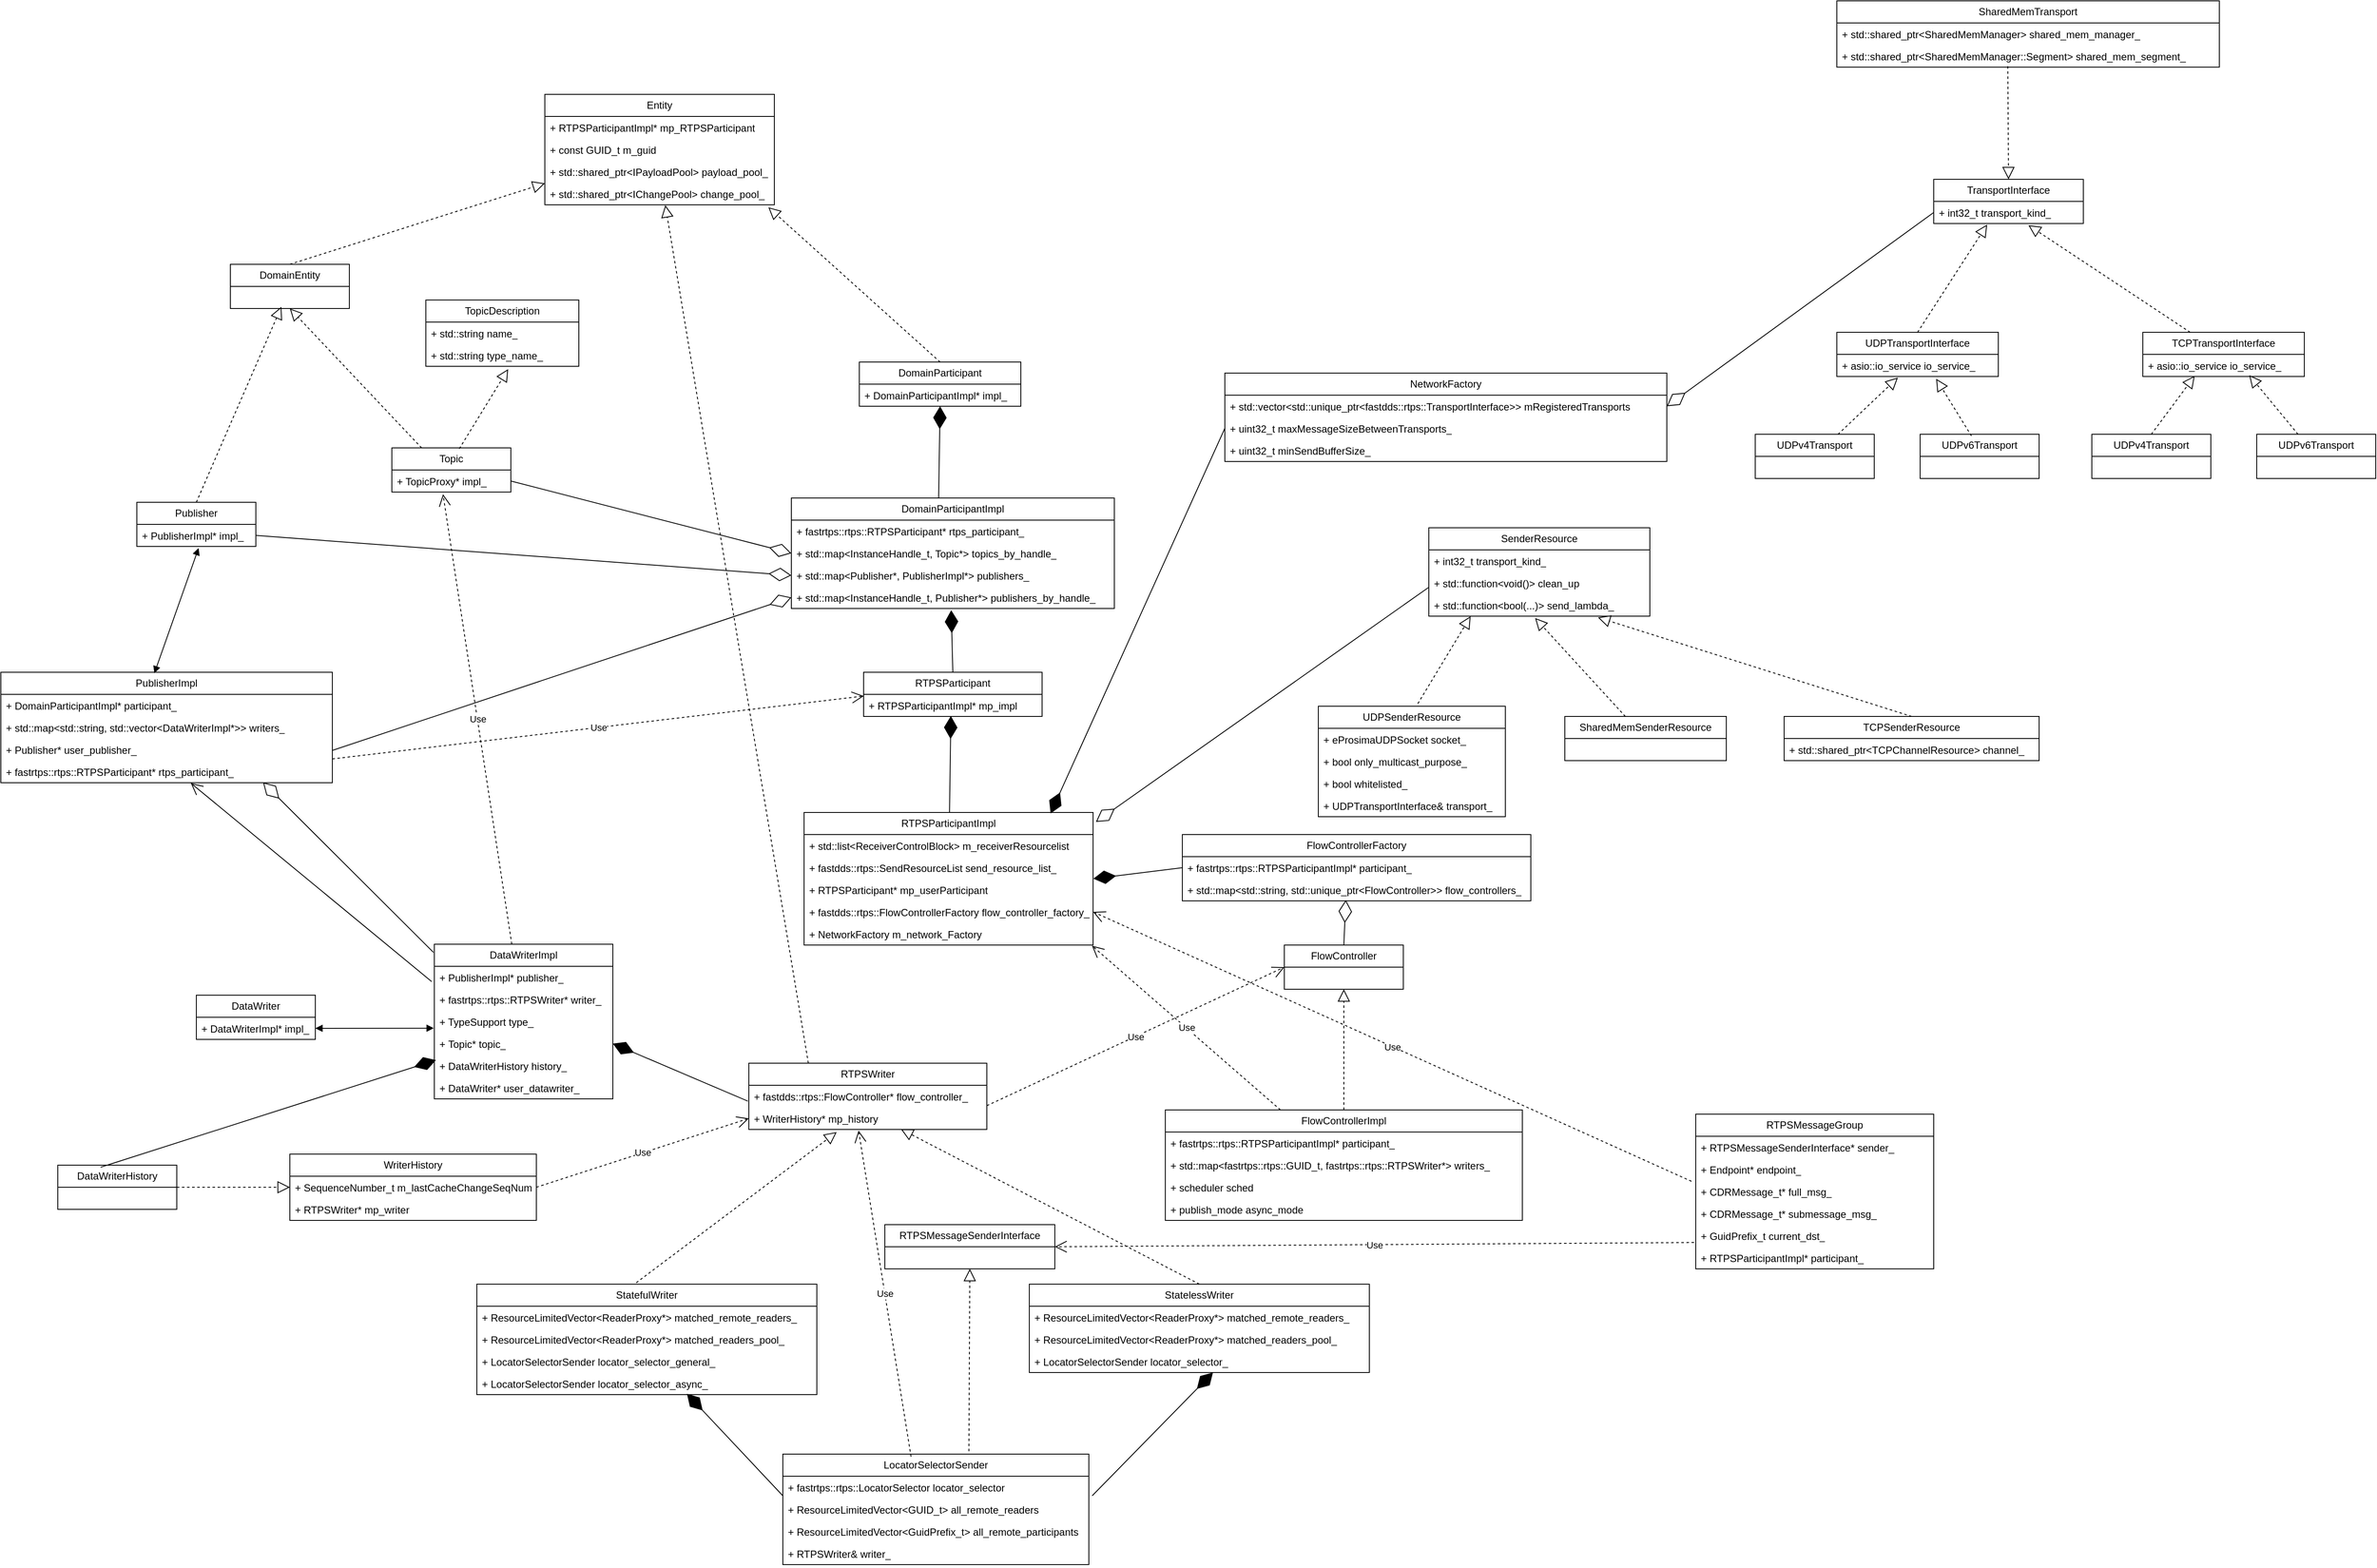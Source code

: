 <mxfile version="27.0.2">
  <diagram name="第 1 页" id="BQ_gom294Ll4Qk_Bm3M0">
    <mxGraphModel dx="2187" dy="2012" grid="1" gridSize="10" guides="1" tooltips="1" connect="1" arrows="1" fold="1" page="1" pageScale="1" pageWidth="827" pageHeight="1169" math="0" shadow="0">
      <root>
        <mxCell id="0" />
        <mxCell id="1" parent="0" />
        <mxCell id="AZ9LOgBD5vrPbiylxJBQ-1" value="DomainParticipant" style="swimlane;fontStyle=0;childLayout=stackLayout;horizontal=1;startSize=26;fillColor=none;horizontalStack=0;resizeParent=1;resizeParentMax=0;resizeLast=0;collapsible=1;marginBottom=0;whiteSpace=wrap;html=1;" parent="1" vertex="1">
          <mxGeometry x="390" y="255" width="190" height="52" as="geometry" />
        </mxCell>
        <mxCell id="AZ9LOgBD5vrPbiylxJBQ-2" value="+&amp;nbsp;DomainParticipantImpl* impl_" style="text;strokeColor=none;fillColor=none;align=left;verticalAlign=top;spacingLeft=4;spacingRight=4;overflow=hidden;rotatable=0;points=[[0,0.5],[1,0.5]];portConstraint=eastwest;whiteSpace=wrap;html=1;" parent="AZ9LOgBD5vrPbiylxJBQ-1" vertex="1">
          <mxGeometry y="26" width="190" height="26" as="geometry" />
        </mxCell>
        <mxCell id="AZ9LOgBD5vrPbiylxJBQ-14" value="Topic" style="swimlane;fontStyle=0;childLayout=stackLayout;horizontal=1;startSize=26;fillColor=none;horizontalStack=0;resizeParent=1;resizeParentMax=0;resizeLast=0;collapsible=1;marginBottom=0;whiteSpace=wrap;html=1;" parent="1" vertex="1">
          <mxGeometry x="-160" y="356" width="140" height="52" as="geometry" />
        </mxCell>
        <mxCell id="AZ9LOgBD5vrPbiylxJBQ-15" value="+ TopicProxy* impl_" style="text;strokeColor=none;fillColor=none;align=left;verticalAlign=top;spacingLeft=4;spacingRight=4;overflow=hidden;rotatable=0;points=[[0,0.5],[1,0.5]];portConstraint=eastwest;whiteSpace=wrap;html=1;" parent="AZ9LOgBD5vrPbiylxJBQ-14" vertex="1">
          <mxGeometry y="26" width="140" height="26" as="geometry" />
        </mxCell>
        <mxCell id="AZ9LOgBD5vrPbiylxJBQ-22" value="TopicDescription" style="swimlane;fontStyle=0;childLayout=stackLayout;horizontal=1;startSize=26;fillColor=none;horizontalStack=0;resizeParent=1;resizeParentMax=0;resizeLast=0;collapsible=1;marginBottom=0;whiteSpace=wrap;html=1;" parent="1" vertex="1">
          <mxGeometry x="-120" y="182" width="180" height="78" as="geometry" />
        </mxCell>
        <mxCell id="AZ9LOgBD5vrPbiylxJBQ-23" value="+ std::string name_" style="text;strokeColor=none;fillColor=none;align=left;verticalAlign=top;spacingLeft=4;spacingRight=4;overflow=hidden;rotatable=0;points=[[0,0.5],[1,0.5]];portConstraint=eastwest;whiteSpace=wrap;html=1;" parent="AZ9LOgBD5vrPbiylxJBQ-22" vertex="1">
          <mxGeometry y="26" width="180" height="26" as="geometry" />
        </mxCell>
        <mxCell id="AZ9LOgBD5vrPbiylxJBQ-24" value="+ std::string type_name_" style="text;strokeColor=none;fillColor=none;align=left;verticalAlign=top;spacingLeft=4;spacingRight=4;overflow=hidden;rotatable=0;points=[[0,0.5],[1,0.5]];portConstraint=eastwest;whiteSpace=wrap;html=1;" parent="AZ9LOgBD5vrPbiylxJBQ-22" vertex="1">
          <mxGeometry y="52" width="180" height="26" as="geometry" />
        </mxCell>
        <mxCell id="AZ9LOgBD5vrPbiylxJBQ-28" value="&lt;span style=&quot;text-align: left;&quot;&gt;DomainParticipantImpl&lt;/span&gt;" style="swimlane;fontStyle=0;childLayout=stackLayout;horizontal=1;startSize=26;fillColor=none;horizontalStack=0;resizeParent=1;resizeParentMax=0;resizeLast=0;collapsible=1;marginBottom=0;whiteSpace=wrap;html=1;" parent="1" vertex="1">
          <mxGeometry x="310" y="415" width="380" height="130" as="geometry" />
        </mxCell>
        <mxCell id="AZ9LOgBD5vrPbiylxJBQ-29" value="+&amp;nbsp;fastrtps::rtps::RTPSParticipant* rtps_participant_" style="text;strokeColor=none;fillColor=none;align=left;verticalAlign=top;spacingLeft=4;spacingRight=4;overflow=hidden;rotatable=0;points=[[0,0.5],[1,0.5]];portConstraint=eastwest;whiteSpace=wrap;html=1;" parent="AZ9LOgBD5vrPbiylxJBQ-28" vertex="1">
          <mxGeometry y="26" width="380" height="26" as="geometry" />
        </mxCell>
        <mxCell id="AZ9LOgBD5vrPbiylxJBQ-32" value="+ std::map&amp;lt;InstanceHandle_t, Topic*&amp;gt; topics_by_handle_" style="text;strokeColor=none;fillColor=none;align=left;verticalAlign=top;spacingLeft=4;spacingRight=4;overflow=hidden;rotatable=0;points=[[0,0.5],[1,0.5]];portConstraint=eastwest;whiteSpace=wrap;html=1;" parent="AZ9LOgBD5vrPbiylxJBQ-28" vertex="1">
          <mxGeometry y="52" width="380" height="26" as="geometry" />
        </mxCell>
        <mxCell id="AZ9LOgBD5vrPbiylxJBQ-63" value="+&amp;nbsp;std::map&amp;lt;Publisher*, PublisherImpl*&amp;gt; publishers_" style="text;strokeColor=none;fillColor=none;align=left;verticalAlign=top;spacingLeft=4;spacingRight=4;overflow=hidden;rotatable=0;points=[[0,0.5],[1,0.5]];portConstraint=eastwest;whiteSpace=wrap;html=1;" parent="AZ9LOgBD5vrPbiylxJBQ-28" vertex="1">
          <mxGeometry y="78" width="380" height="26" as="geometry" />
        </mxCell>
        <mxCell id="AZ9LOgBD5vrPbiylxJBQ-31" value="+ std::map&amp;lt;InstanceHandle_t, Publisher*&amp;gt; publishers_by_handle_" style="text;strokeColor=none;fillColor=none;align=left;verticalAlign=top;spacingLeft=4;spacingRight=4;overflow=hidden;rotatable=0;points=[[0,0.5],[1,0.5]];portConstraint=eastwest;whiteSpace=wrap;html=1;" parent="AZ9LOgBD5vrPbiylxJBQ-28" vertex="1">
          <mxGeometry y="104" width="380" height="26" as="geometry" />
        </mxCell>
        <mxCell id="AZ9LOgBD5vrPbiylxJBQ-33" value="&lt;span style=&quot;text-align: left;&quot;&gt;RTPSParticipant&lt;/span&gt;" style="swimlane;fontStyle=0;childLayout=stackLayout;horizontal=1;startSize=26;fillColor=none;horizontalStack=0;resizeParent=1;resizeParentMax=0;resizeLast=0;collapsible=1;marginBottom=0;whiteSpace=wrap;html=1;" parent="1" vertex="1">
          <mxGeometry x="395" y="620" width="210" height="52" as="geometry" />
        </mxCell>
        <mxCell id="AZ9LOgBD5vrPbiylxJBQ-34" value="+&amp;nbsp;RTPSParticipantImpl* mp_impl" style="text;strokeColor=none;fillColor=none;align=left;verticalAlign=top;spacingLeft=4;spacingRight=4;overflow=hidden;rotatable=0;points=[[0,0.5],[1,0.5]];portConstraint=eastwest;whiteSpace=wrap;html=1;" parent="AZ9LOgBD5vrPbiylxJBQ-33" vertex="1">
          <mxGeometry y="26" width="210" height="26" as="geometry" />
        </mxCell>
        <mxCell id="AZ9LOgBD5vrPbiylxJBQ-38" value="" style="endArrow=diamondThin;endFill=1;endSize=24;html=1;rounded=0;entryX=0.5;entryY=1;entryDx=0;entryDy=0;exitX=0.456;exitY=0;exitDx=0;exitDy=0;exitPerimeter=0;" parent="1" source="AZ9LOgBD5vrPbiylxJBQ-28" target="AZ9LOgBD5vrPbiylxJBQ-1" edge="1">
          <mxGeometry width="160" relative="1" as="geometry">
            <mxPoint x="230" y="295" as="sourcePoint" />
            <mxPoint x="390" y="295" as="targetPoint" />
          </mxGeometry>
        </mxCell>
        <mxCell id="AZ9LOgBD5vrPbiylxJBQ-39" value="" style="endArrow=diamondThin;endFill=1;endSize=24;html=1;rounded=0;exitX=0.5;exitY=0;exitDx=0;exitDy=0;entryX=0.495;entryY=1.077;entryDx=0;entryDy=0;entryPerimeter=0;" parent="1" source="AZ9LOgBD5vrPbiylxJBQ-33" target="AZ9LOgBD5vrPbiylxJBQ-31" edge="1">
          <mxGeometry width="160" relative="1" as="geometry">
            <mxPoint x="441" y="575" as="sourcePoint" />
            <mxPoint x="497.34" y="574.822" as="targetPoint" />
          </mxGeometry>
        </mxCell>
        <mxCell id="AZ9LOgBD5vrPbiylxJBQ-40" value="RTPSParticipantImpl" style="swimlane;fontStyle=0;childLayout=stackLayout;horizontal=1;startSize=26;fillColor=none;horizontalStack=0;resizeParent=1;resizeParentMax=0;resizeLast=0;collapsible=1;marginBottom=0;whiteSpace=wrap;html=1;" parent="1" vertex="1">
          <mxGeometry x="325" y="785" width="340" height="156" as="geometry" />
        </mxCell>
        <mxCell id="AZ9LOgBD5vrPbiylxJBQ-128" value="+&amp;nbsp;std::list&amp;lt;ReceiverControlBlock&amp;gt; m_receiverResourcelist" style="text;strokeColor=none;fillColor=none;align=left;verticalAlign=top;spacingLeft=4;spacingRight=4;overflow=hidden;rotatable=0;points=[[0,0.5],[1,0.5]];portConstraint=eastwest;whiteSpace=wrap;html=1;" parent="AZ9LOgBD5vrPbiylxJBQ-40" vertex="1">
          <mxGeometry y="26" width="340" height="26" as="geometry" />
        </mxCell>
        <mxCell id="AZ9LOgBD5vrPbiylxJBQ-41" value="+ fastdds::rtps::SendResourceList send_resource_list_" style="text;strokeColor=none;fillColor=none;align=left;verticalAlign=top;spacingLeft=4;spacingRight=4;overflow=hidden;rotatable=0;points=[[0,0.5],[1,0.5]];portConstraint=eastwest;whiteSpace=wrap;html=1;" parent="AZ9LOgBD5vrPbiylxJBQ-40" vertex="1">
          <mxGeometry y="52" width="340" height="26" as="geometry" />
        </mxCell>
        <mxCell id="AZ9LOgBD5vrPbiylxJBQ-42" value="+ RTPSParticipant* mp_userParticipant" style="text;strokeColor=none;fillColor=none;align=left;verticalAlign=top;spacingLeft=4;spacingRight=4;overflow=hidden;rotatable=0;points=[[0,0.5],[1,0.5]];portConstraint=eastwest;whiteSpace=wrap;html=1;" parent="AZ9LOgBD5vrPbiylxJBQ-40" vertex="1">
          <mxGeometry y="78" width="340" height="26" as="geometry" />
        </mxCell>
        <mxCell id="AZ9LOgBD5vrPbiylxJBQ-43" value="+&amp;nbsp;fastdds::rtps::FlowControllerFactory flow_controller_factory_" style="text;strokeColor=none;fillColor=none;align=left;verticalAlign=top;spacingLeft=4;spacingRight=4;overflow=hidden;rotatable=0;points=[[0,0.5],[1,0.5]];portConstraint=eastwest;whiteSpace=wrap;html=1;" parent="AZ9LOgBD5vrPbiylxJBQ-40" vertex="1">
          <mxGeometry y="104" width="340" height="26" as="geometry" />
        </mxCell>
        <mxCell id="AZ9LOgBD5vrPbiylxJBQ-228" value="+&amp;nbsp;NetworkFactory m_network_Factory" style="text;strokeColor=none;fillColor=none;align=left;verticalAlign=top;spacingLeft=4;spacingRight=4;overflow=hidden;rotatable=0;points=[[0,0.5],[1,0.5]];portConstraint=eastwest;whiteSpace=wrap;html=1;" parent="AZ9LOgBD5vrPbiylxJBQ-40" vertex="1">
          <mxGeometry y="130" width="340" height="26" as="geometry" />
        </mxCell>
        <mxCell id="AZ9LOgBD5vrPbiylxJBQ-44" value="" style="endArrow=diamondThin;endFill=1;endSize=24;html=1;rounded=0;entryX=0.489;entryY=0.981;entryDx=0;entryDy=0;entryPerimeter=0;" parent="1" source="AZ9LOgBD5vrPbiylxJBQ-40" target="AZ9LOgBD5vrPbiylxJBQ-34" edge="1">
          <mxGeometry width="160" relative="1" as="geometry">
            <mxPoint x="180" y="394" as="sourcePoint" />
            <mxPoint x="310" y="394" as="targetPoint" />
          </mxGeometry>
        </mxCell>
        <mxCell id="AZ9LOgBD5vrPbiylxJBQ-45" value="DomainEntity" style="swimlane;fontStyle=0;childLayout=stackLayout;horizontal=1;startSize=26;fillColor=none;horizontalStack=0;resizeParent=1;resizeParentMax=0;resizeLast=0;collapsible=1;marginBottom=0;whiteSpace=wrap;html=1;" parent="1" vertex="1">
          <mxGeometry x="-350" y="140" width="140" height="52" as="geometry" />
        </mxCell>
        <mxCell id="AZ9LOgBD5vrPbiylxJBQ-49" value="" style="endArrow=block;dashed=1;endFill=0;endSize=12;html=1;rounded=0;entryX=0;entryY=0.03;entryDx=0;entryDy=0;exitX=0.5;exitY=0;exitDx=0;exitDy=0;entryPerimeter=0;" parent="1" source="AZ9LOgBD5vrPbiylxJBQ-45" target="AZ9LOgBD5vrPbiylxJBQ-190" edge="1">
          <mxGeometry width="160" relative="1" as="geometry">
            <mxPoint x="320" y="210" as="sourcePoint" />
            <mxPoint x="-285.0" y="22.0" as="targetPoint" />
          </mxGeometry>
        </mxCell>
        <mxCell id="AZ9LOgBD5vrPbiylxJBQ-50" value="Publisher" style="swimlane;fontStyle=0;childLayout=stackLayout;horizontal=1;startSize=26;fillColor=none;horizontalStack=0;resizeParent=1;resizeParentMax=0;resizeLast=0;collapsible=1;marginBottom=0;whiteSpace=wrap;html=1;" parent="1" vertex="1">
          <mxGeometry x="-460" y="420" width="140" height="52" as="geometry" />
        </mxCell>
        <mxCell id="AZ9LOgBD5vrPbiylxJBQ-51" value="+&amp;nbsp;PublisherImpl* impl_" style="text;strokeColor=none;fillColor=none;align=left;verticalAlign=top;spacingLeft=4;spacingRight=4;overflow=hidden;rotatable=0;points=[[0,0.5],[1,0.5]];portConstraint=eastwest;whiteSpace=wrap;html=1;" parent="AZ9LOgBD5vrPbiylxJBQ-50" vertex="1">
          <mxGeometry y="26" width="140" height="26" as="geometry" />
        </mxCell>
        <mxCell id="AZ9LOgBD5vrPbiylxJBQ-54" value="" style="endArrow=block;dashed=1;endFill=0;endSize=12;html=1;rounded=0;entryX=0.5;entryY=1;entryDx=0;entryDy=0;exitX=0.25;exitY=0;exitDx=0;exitDy=0;" parent="1" source="AZ9LOgBD5vrPbiylxJBQ-14" target="AZ9LOgBD5vrPbiylxJBQ-45" edge="1">
          <mxGeometry width="160" relative="1" as="geometry">
            <mxPoint x="-130" y="350" as="sourcePoint" />
            <mxPoint x="285" y="102" as="targetPoint" />
          </mxGeometry>
        </mxCell>
        <mxCell id="AZ9LOgBD5vrPbiylxJBQ-55" value="" style="endArrow=diamondThin;endFill=0;endSize=24;html=1;rounded=0;entryX=0;entryY=0.5;entryDx=0;entryDy=0;exitX=1;exitY=0.5;exitDx=0;exitDy=0;" parent="1" source="AZ9LOgBD5vrPbiylxJBQ-15" target="AZ9LOgBD5vrPbiylxJBQ-32" edge="1">
          <mxGeometry width="160" relative="1" as="geometry">
            <mxPoint x="70" y="310" as="sourcePoint" />
            <mxPoint x="230" y="310" as="targetPoint" />
          </mxGeometry>
        </mxCell>
        <mxCell id="AZ9LOgBD5vrPbiylxJBQ-56" value="" style="endArrow=block;dashed=1;endFill=0;endSize=12;html=1;rounded=0;entryX=0.538;entryY=1.128;entryDx=0;entryDy=0;entryPerimeter=0;exitX=0.567;exitY=0.019;exitDx=0;exitDy=0;exitPerimeter=0;" parent="1" source="AZ9LOgBD5vrPbiylxJBQ-14" target="AZ9LOgBD5vrPbiylxJBQ-24" edge="1">
          <mxGeometry width="160" relative="1" as="geometry">
            <mxPoint x="-125" y="356" as="sourcePoint" />
            <mxPoint x="100" y="272" as="targetPoint" />
          </mxGeometry>
        </mxCell>
        <mxCell id="AZ9LOgBD5vrPbiylxJBQ-59" value="" style="endArrow=block;dashed=1;endFill=0;endSize=12;html=1;rounded=0;exitX=0.5;exitY=0;exitDx=0;exitDy=0;" parent="1" source="AZ9LOgBD5vrPbiylxJBQ-50" edge="1">
          <mxGeometry width="160" relative="1" as="geometry">
            <mxPoint x="70" y="178" as="sourcePoint" />
            <mxPoint x="-290" y="190" as="targetPoint" />
          </mxGeometry>
        </mxCell>
        <mxCell id="AZ9LOgBD5vrPbiylxJBQ-60" value="" style="endArrow=diamondThin;endFill=0;endSize=24;html=1;rounded=0;entryX=0;entryY=0.5;entryDx=0;entryDy=0;exitX=1;exitY=0.5;exitDx=0;exitDy=0;" parent="1" source="AZ9LOgBD5vrPbiylxJBQ-51" target="AZ9LOgBD5vrPbiylxJBQ-63" edge="1">
          <mxGeometry width="160" relative="1" as="geometry">
            <mxPoint x="-10" y="405" as="sourcePoint" />
            <mxPoint x="150" y="495" as="targetPoint" />
          </mxGeometry>
        </mxCell>
        <mxCell id="AZ9LOgBD5vrPbiylxJBQ-61" value="PublisherImpl" style="swimlane;fontStyle=0;childLayout=stackLayout;horizontal=1;startSize=26;fillColor=none;horizontalStack=0;resizeParent=1;resizeParentMax=0;resizeLast=0;collapsible=1;marginBottom=0;whiteSpace=wrap;html=1;" parent="1" vertex="1">
          <mxGeometry x="-620" y="620" width="390" height="130" as="geometry" />
        </mxCell>
        <mxCell id="AZ9LOgBD5vrPbiylxJBQ-86" value="+&amp;nbsp;DomainParticipantImpl* participant_" style="text;strokeColor=none;fillColor=none;align=left;verticalAlign=top;spacingLeft=4;spacingRight=4;overflow=hidden;rotatable=0;points=[[0,0.5],[1,0.5]];portConstraint=eastwest;whiteSpace=wrap;html=1;" parent="AZ9LOgBD5vrPbiylxJBQ-61" vertex="1">
          <mxGeometry y="26" width="390" height="26" as="geometry" />
        </mxCell>
        <mxCell id="AZ9LOgBD5vrPbiylxJBQ-87" value="+ std::map&amp;lt;std::string, std::vector&amp;lt;DataWriterImpl*&amp;gt;&amp;gt; writers_" style="text;strokeColor=none;fillColor=none;align=left;verticalAlign=top;spacingLeft=4;spacingRight=4;overflow=hidden;rotatable=0;points=[[0,0.5],[1,0.5]];portConstraint=eastwest;whiteSpace=wrap;html=1;" parent="AZ9LOgBD5vrPbiylxJBQ-61" vertex="1">
          <mxGeometry y="52" width="390" height="26" as="geometry" />
        </mxCell>
        <mxCell id="AZ9LOgBD5vrPbiylxJBQ-62" value="+&amp;nbsp;Publisher* user_publisher_" style="text;strokeColor=none;fillColor=none;align=left;verticalAlign=top;spacingLeft=4;spacingRight=4;overflow=hidden;rotatable=0;points=[[0,0.5],[1,0.5]];portConstraint=eastwest;whiteSpace=wrap;html=1;" parent="AZ9LOgBD5vrPbiylxJBQ-61" vertex="1">
          <mxGeometry y="78" width="390" height="26" as="geometry" />
        </mxCell>
        <mxCell id="AZ9LOgBD5vrPbiylxJBQ-67" value="+&amp;nbsp;fastrtps::rtps::RTPSParticipant* rtps_participant_" style="text;strokeColor=none;fillColor=none;align=left;verticalAlign=top;spacingLeft=4;spacingRight=4;overflow=hidden;rotatable=0;points=[[0,0.5],[1,0.5]];portConstraint=eastwest;whiteSpace=wrap;html=1;" parent="AZ9LOgBD5vrPbiylxJBQ-61" vertex="1">
          <mxGeometry y="104" width="390" height="26" as="geometry" />
        </mxCell>
        <mxCell id="AZ9LOgBD5vrPbiylxJBQ-65" value="" style="endArrow=diamondThin;endFill=0;endSize=24;html=1;rounded=0;entryX=0;entryY=0.5;entryDx=0;entryDy=0;exitX=1;exitY=0.538;exitDx=0;exitDy=0;exitPerimeter=0;" parent="1" source="AZ9LOgBD5vrPbiylxJBQ-62" target="AZ9LOgBD5vrPbiylxJBQ-31" edge="1">
          <mxGeometry width="160" relative="1" as="geometry">
            <mxPoint x="-310" y="469" as="sourcePoint" />
            <mxPoint x="150" y="521" as="targetPoint" />
          </mxGeometry>
        </mxCell>
        <mxCell id="AZ9LOgBD5vrPbiylxJBQ-66" value="" style="endArrow=block;startArrow=block;endFill=1;startFill=1;html=1;rounded=0;exitX=0.519;exitY=1.071;exitDx=0;exitDy=0;exitPerimeter=0;entryX=0.463;entryY=0.01;entryDx=0;entryDy=0;entryPerimeter=0;" parent="1" source="AZ9LOgBD5vrPbiylxJBQ-51" target="AZ9LOgBD5vrPbiylxJBQ-61" edge="1">
          <mxGeometry width="160" relative="1" as="geometry">
            <mxPoint x="-250" y="510" as="sourcePoint" />
            <mxPoint x="-90" y="510" as="targetPoint" />
          </mxGeometry>
        </mxCell>
        <mxCell id="AZ9LOgBD5vrPbiylxJBQ-68" value="Use" style="endArrow=open;endSize=12;dashed=1;html=1;rounded=0;entryX=0.001;entryY=0.077;entryDx=0;entryDy=0;entryPerimeter=0;exitX=1;exitY=0.923;exitDx=0;exitDy=0;exitPerimeter=0;" parent="1" source="AZ9LOgBD5vrPbiylxJBQ-62" target="AZ9LOgBD5vrPbiylxJBQ-34" edge="1">
          <mxGeometry width="160" relative="1" as="geometry">
            <mxPoint x="-250" y="510" as="sourcePoint" />
            <mxPoint x="-90" y="510" as="targetPoint" />
          </mxGeometry>
        </mxCell>
        <mxCell id="AZ9LOgBD5vrPbiylxJBQ-69" value="DataWriterImpl" style="swimlane;fontStyle=0;childLayout=stackLayout;horizontal=1;startSize=26;fillColor=none;horizontalStack=0;resizeParent=1;resizeParentMax=0;resizeLast=0;collapsible=1;marginBottom=0;whiteSpace=wrap;html=1;" parent="1" vertex="1">
          <mxGeometry x="-110" y="940" width="210" height="182" as="geometry" />
        </mxCell>
        <mxCell id="AZ9LOgBD5vrPbiylxJBQ-70" value="+ PublisherImpl* publisher_" style="text;strokeColor=none;fillColor=none;align=left;verticalAlign=top;spacingLeft=4;spacingRight=4;overflow=hidden;rotatable=0;points=[[0,0.5],[1,0.5]];portConstraint=eastwest;whiteSpace=wrap;html=1;" parent="AZ9LOgBD5vrPbiylxJBQ-69" vertex="1">
          <mxGeometry y="26" width="210" height="26" as="geometry" />
        </mxCell>
        <mxCell id="AZ9LOgBD5vrPbiylxJBQ-71" value="+ fastrtps::rtps::RTPSWriter* writer_" style="text;strokeColor=none;fillColor=none;align=left;verticalAlign=top;spacingLeft=4;spacingRight=4;overflow=hidden;rotatable=0;points=[[0,0.5],[1,0.5]];portConstraint=eastwest;whiteSpace=wrap;html=1;" parent="AZ9LOgBD5vrPbiylxJBQ-69" vertex="1">
          <mxGeometry y="52" width="210" height="26" as="geometry" />
        </mxCell>
        <mxCell id="AZ9LOgBD5vrPbiylxJBQ-72" value="+ TypeSupport type_" style="text;strokeColor=none;fillColor=none;align=left;verticalAlign=top;spacingLeft=4;spacingRight=4;overflow=hidden;rotatable=0;points=[[0,0.5],[1,0.5]];portConstraint=eastwest;whiteSpace=wrap;html=1;" parent="AZ9LOgBD5vrPbiylxJBQ-69" vertex="1">
          <mxGeometry y="78" width="210" height="26" as="geometry" />
        </mxCell>
        <mxCell id="AZ9LOgBD5vrPbiylxJBQ-77" value="+&amp;nbsp;Topic* topic_" style="text;strokeColor=none;fillColor=none;align=left;verticalAlign=top;spacingLeft=4;spacingRight=4;overflow=hidden;rotatable=0;points=[[0,0.5],[1,0.5]];portConstraint=eastwest;whiteSpace=wrap;html=1;" parent="AZ9LOgBD5vrPbiylxJBQ-69" vertex="1">
          <mxGeometry y="104" width="210" height="26" as="geometry" />
        </mxCell>
        <mxCell id="AZ9LOgBD5vrPbiylxJBQ-78" value="+&amp;nbsp;DataWriterHistory history_" style="text;strokeColor=none;fillColor=none;align=left;verticalAlign=top;spacingLeft=4;spacingRight=4;overflow=hidden;rotatable=0;points=[[0,0.5],[1,0.5]];portConstraint=eastwest;whiteSpace=wrap;html=1;" parent="AZ9LOgBD5vrPbiylxJBQ-69" vertex="1">
          <mxGeometry y="130" width="210" height="26" as="geometry" />
        </mxCell>
        <mxCell id="AZ9LOgBD5vrPbiylxJBQ-79" value="+ DataWriter* user_datawriter_" style="text;strokeColor=none;fillColor=none;align=left;verticalAlign=top;spacingLeft=4;spacingRight=4;overflow=hidden;rotatable=0;points=[[0,0.5],[1,0.5]];portConstraint=eastwest;whiteSpace=wrap;html=1;" parent="AZ9LOgBD5vrPbiylxJBQ-69" vertex="1">
          <mxGeometry y="156" width="210" height="26" as="geometry" />
        </mxCell>
        <mxCell id="AZ9LOgBD5vrPbiylxJBQ-73" value="DataWriter" style="swimlane;fontStyle=0;childLayout=stackLayout;horizontal=1;startSize=26;fillColor=none;horizontalStack=0;resizeParent=1;resizeParentMax=0;resizeLast=0;collapsible=1;marginBottom=0;whiteSpace=wrap;html=1;" parent="1" vertex="1">
          <mxGeometry x="-390" y="1000" width="140" height="52" as="geometry" />
        </mxCell>
        <mxCell id="AZ9LOgBD5vrPbiylxJBQ-74" value="+&amp;nbsp;DataWriterImpl* impl_" style="text;strokeColor=none;fillColor=none;align=left;verticalAlign=top;spacingLeft=4;spacingRight=4;overflow=hidden;rotatable=0;points=[[0,0.5],[1,0.5]];portConstraint=eastwest;whiteSpace=wrap;html=1;" parent="AZ9LOgBD5vrPbiylxJBQ-73" vertex="1">
          <mxGeometry y="26" width="140" height="26" as="geometry" />
        </mxCell>
        <mxCell id="AZ9LOgBD5vrPbiylxJBQ-80" value="" style="endArrow=block;startArrow=block;endFill=1;startFill=1;html=1;rounded=0;exitX=-0.003;exitY=0.801;exitDx=0;exitDy=0;exitPerimeter=0;entryX=1;entryY=0.5;entryDx=0;entryDy=0;" parent="1" source="AZ9LOgBD5vrPbiylxJBQ-72" target="AZ9LOgBD5vrPbiylxJBQ-74" edge="1">
          <mxGeometry width="160" relative="1" as="geometry">
            <mxPoint x="-126" y="914" as="sourcePoint" />
            <mxPoint x="-130" y="1061" as="targetPoint" />
          </mxGeometry>
        </mxCell>
        <mxCell id="AZ9LOgBD5vrPbiylxJBQ-88" value="Use" style="endArrow=open;endSize=12;dashed=1;html=1;rounded=0;entryX=0.43;entryY=1.096;entryDx=0;entryDy=0;entryPerimeter=0;" parent="1" source="AZ9LOgBD5vrPbiylxJBQ-69" target="AZ9LOgBD5vrPbiylxJBQ-15" edge="1">
          <mxGeometry width="160" relative="1" as="geometry">
            <mxPoint x="-9" y="907" as="sourcePoint" />
            <mxPoint x="-100" y="420" as="targetPoint" />
          </mxGeometry>
        </mxCell>
        <mxCell id="AZ9LOgBD5vrPbiylxJBQ-89" value="" style="endArrow=diamondThin;endFill=0;endSize=24;html=1;rounded=0;entryX=0.791;entryY=0.987;entryDx=0;entryDy=0;exitX=-0.005;exitY=0.053;exitDx=0;exitDy=0;exitPerimeter=0;entryPerimeter=0;" parent="1" source="AZ9LOgBD5vrPbiylxJBQ-69" target="AZ9LOgBD5vrPbiylxJBQ-67" edge="1">
          <mxGeometry width="160" relative="1" as="geometry">
            <mxPoint x="-220" y="722" as="sourcePoint" />
            <mxPoint x="150" y="547" as="targetPoint" />
          </mxGeometry>
        </mxCell>
        <mxCell id="AZ9LOgBD5vrPbiylxJBQ-94" value="&lt;span style=&quot;text-align: left;&quot;&gt;DataWriterHistory&lt;/span&gt;" style="swimlane;fontStyle=0;childLayout=stackLayout;horizontal=1;startSize=26;fillColor=none;horizontalStack=0;resizeParent=1;resizeParentMax=0;resizeLast=0;collapsible=1;marginBottom=0;whiteSpace=wrap;html=1;" parent="1" vertex="1">
          <mxGeometry x="-553" y="1200" width="140" height="52" as="geometry" />
        </mxCell>
        <mxCell id="AZ9LOgBD5vrPbiylxJBQ-98" value="" style="endArrow=diamondThin;endFill=1;endSize=24;html=1;rounded=0;entryX=0.009;entryY=0.244;entryDx=0;entryDy=0;entryPerimeter=0;exitX=0.36;exitY=0.047;exitDx=0;exitDy=0;exitPerimeter=0;" parent="1" source="AZ9LOgBD5vrPbiylxJBQ-94" target="AZ9LOgBD5vrPbiylxJBQ-78" edge="1">
          <mxGeometry width="160" relative="1" as="geometry">
            <mxPoint x="-130" y="1208" as="sourcePoint" />
            <mxPoint x="-140" y="1110" as="targetPoint" />
          </mxGeometry>
        </mxCell>
        <mxCell id="AZ9LOgBD5vrPbiylxJBQ-99" value="RTPSWriter" style="swimlane;fontStyle=0;childLayout=stackLayout;horizontal=1;startSize=26;fillColor=none;horizontalStack=0;resizeParent=1;resizeParentMax=0;resizeLast=0;collapsible=1;marginBottom=0;whiteSpace=wrap;html=1;" parent="1" vertex="1">
          <mxGeometry x="260" y="1080" width="280" height="78" as="geometry" />
        </mxCell>
        <mxCell id="AZ9LOgBD5vrPbiylxJBQ-100" value="+ fastdds::rtps::FlowController* flow_controller_" style="text;strokeColor=none;fillColor=none;align=left;verticalAlign=top;spacingLeft=4;spacingRight=4;overflow=hidden;rotatable=0;points=[[0,0.5],[1,0.5]];portConstraint=eastwest;whiteSpace=wrap;html=1;" parent="AZ9LOgBD5vrPbiylxJBQ-99" vertex="1">
          <mxGeometry y="26" width="280" height="26" as="geometry" />
        </mxCell>
        <mxCell id="AZ9LOgBD5vrPbiylxJBQ-101" value="+ WriterHistory* mp_history" style="text;strokeColor=none;fillColor=none;align=left;verticalAlign=top;spacingLeft=4;spacingRight=4;overflow=hidden;rotatable=0;points=[[0,0.5],[1,0.5]];portConstraint=eastwest;whiteSpace=wrap;html=1;" parent="AZ9LOgBD5vrPbiylxJBQ-99" vertex="1">
          <mxGeometry y="52" width="280" height="26" as="geometry" />
        </mxCell>
        <mxCell id="AZ9LOgBD5vrPbiylxJBQ-103" value="StatefulWriter" style="swimlane;fontStyle=0;childLayout=stackLayout;horizontal=1;startSize=26;fillColor=none;horizontalStack=0;resizeParent=1;resizeParentMax=0;resizeLast=0;collapsible=1;marginBottom=0;whiteSpace=wrap;html=1;" parent="1" vertex="1">
          <mxGeometry x="-60" y="1340" width="400" height="130" as="geometry" />
        </mxCell>
        <mxCell id="AZ9LOgBD5vrPbiylxJBQ-104" value="+ ResourceLimitedVector&amp;lt;ReaderProxy*&amp;gt; matched_remote_readers_" style="text;strokeColor=none;fillColor=none;align=left;verticalAlign=top;spacingLeft=4;spacingRight=4;overflow=hidden;rotatable=0;points=[[0,0.5],[1,0.5]];portConstraint=eastwest;whiteSpace=wrap;html=1;" parent="AZ9LOgBD5vrPbiylxJBQ-103" vertex="1">
          <mxGeometry y="26" width="400" height="26" as="geometry" />
        </mxCell>
        <mxCell id="AZ9LOgBD5vrPbiylxJBQ-105" value="+ ResourceLimitedVector&amp;lt;ReaderProxy*&amp;gt; matched_readers_pool_" style="text;strokeColor=none;fillColor=none;align=left;verticalAlign=top;spacingLeft=4;spacingRight=4;overflow=hidden;rotatable=0;points=[[0,0.5],[1,0.5]];portConstraint=eastwest;whiteSpace=wrap;html=1;" parent="AZ9LOgBD5vrPbiylxJBQ-103" vertex="1">
          <mxGeometry y="52" width="400" height="26" as="geometry" />
        </mxCell>
        <mxCell id="AZ9LOgBD5vrPbiylxJBQ-153" value="+&amp;nbsp;LocatorSelectorSender locator_selector_general_" style="text;strokeColor=none;fillColor=none;align=left;verticalAlign=top;spacingLeft=4;spacingRight=4;overflow=hidden;rotatable=0;points=[[0,0.5],[1,0.5]];portConstraint=eastwest;whiteSpace=wrap;html=1;" parent="AZ9LOgBD5vrPbiylxJBQ-103" vertex="1">
          <mxGeometry y="78" width="400" height="26" as="geometry" />
        </mxCell>
        <mxCell id="AZ9LOgBD5vrPbiylxJBQ-154" value="+&amp;nbsp;LocatorSelectorSender locator_selector_async_" style="text;strokeColor=none;fillColor=none;align=left;verticalAlign=top;spacingLeft=4;spacingRight=4;overflow=hidden;rotatable=0;points=[[0,0.5],[1,0.5]];portConstraint=eastwest;whiteSpace=wrap;html=1;" parent="AZ9LOgBD5vrPbiylxJBQ-103" vertex="1">
          <mxGeometry y="104" width="400" height="26" as="geometry" />
        </mxCell>
        <mxCell id="AZ9LOgBD5vrPbiylxJBQ-109" value="" style="endArrow=open;endFill=1;endSize=12;html=1;rounded=0;exitX=-0.015;exitY=0.692;exitDx=0;exitDy=0;entryX=0.573;entryY=1.016;entryDx=0;entryDy=0;entryPerimeter=0;exitPerimeter=0;" parent="1" source="AZ9LOgBD5vrPbiylxJBQ-70" target="AZ9LOgBD5vrPbiylxJBQ-67" edge="1">
          <mxGeometry width="160" relative="1" as="geometry">
            <mxPoint x="-294" y="908" as="sourcePoint" />
            <mxPoint x="-266" y="810" as="targetPoint" />
          </mxGeometry>
        </mxCell>
        <mxCell id="AZ9LOgBD5vrPbiylxJBQ-111" value="" style="endArrow=diamondThin;endFill=1;endSize=24;html=1;rounded=0;entryX=1;entryY=0.5;entryDx=0;entryDy=0;exitX=-0.004;exitY=0.72;exitDx=0;exitDy=0;exitPerimeter=0;" parent="1" source="AZ9LOgBD5vrPbiylxJBQ-100" target="AZ9LOgBD5vrPbiylxJBQ-77" edge="1">
          <mxGeometry width="160" relative="1" as="geometry">
            <mxPoint x="-201" y="1131" as="sourcePoint" />
            <mxPoint x="-48" y="1036" as="targetPoint" />
          </mxGeometry>
        </mxCell>
        <mxCell id="AZ9LOgBD5vrPbiylxJBQ-116" value="StatelessWriter" style="swimlane;fontStyle=0;childLayout=stackLayout;horizontal=1;startSize=26;fillColor=none;horizontalStack=0;resizeParent=1;resizeParentMax=0;resizeLast=0;collapsible=1;marginBottom=0;whiteSpace=wrap;html=1;" parent="1" vertex="1">
          <mxGeometry x="590" y="1340" width="400" height="104" as="geometry" />
        </mxCell>
        <mxCell id="AZ9LOgBD5vrPbiylxJBQ-117" value="+ ResourceLimitedVector&amp;lt;ReaderProxy*&amp;gt; matched_remote_readers_" style="text;strokeColor=none;fillColor=none;align=left;verticalAlign=top;spacingLeft=4;spacingRight=4;overflow=hidden;rotatable=0;points=[[0,0.5],[1,0.5]];portConstraint=eastwest;whiteSpace=wrap;html=1;" parent="AZ9LOgBD5vrPbiylxJBQ-116" vertex="1">
          <mxGeometry y="26" width="400" height="26" as="geometry" />
        </mxCell>
        <mxCell id="AZ9LOgBD5vrPbiylxJBQ-118" value="+ ResourceLimitedVector&amp;lt;ReaderProxy*&amp;gt; matched_readers_pool_" style="text;strokeColor=none;fillColor=none;align=left;verticalAlign=top;spacingLeft=4;spacingRight=4;overflow=hidden;rotatable=0;points=[[0,0.5],[1,0.5]];portConstraint=eastwest;whiteSpace=wrap;html=1;" parent="AZ9LOgBD5vrPbiylxJBQ-116" vertex="1">
          <mxGeometry y="52" width="400" height="26" as="geometry" />
        </mxCell>
        <mxCell id="AZ9LOgBD5vrPbiylxJBQ-155" value="+&amp;nbsp;LocatorSelectorSender locator_selector_" style="text;strokeColor=none;fillColor=none;align=left;verticalAlign=top;spacingLeft=4;spacingRight=4;overflow=hidden;rotatable=0;points=[[0,0.5],[1,0.5]];portConstraint=eastwest;whiteSpace=wrap;html=1;" parent="AZ9LOgBD5vrPbiylxJBQ-116" vertex="1">
          <mxGeometry y="78" width="400" height="26" as="geometry" />
        </mxCell>
        <mxCell id="AZ9LOgBD5vrPbiylxJBQ-119" value="" style="endArrow=block;dashed=1;endFill=0;endSize=12;html=1;rounded=0;entryX=0.369;entryY=1.121;entryDx=0;entryDy=0;entryPerimeter=0;exitX=0.469;exitY=-0.013;exitDx=0;exitDy=0;exitPerimeter=0;" parent="1" source="AZ9LOgBD5vrPbiylxJBQ-103" target="AZ9LOgBD5vrPbiylxJBQ-101" edge="1">
          <mxGeometry width="160" relative="1" as="geometry">
            <mxPoint x="131" y="1240" as="sourcePoint" />
            <mxPoint x="249" y="1174" as="targetPoint" />
          </mxGeometry>
        </mxCell>
        <mxCell id="AZ9LOgBD5vrPbiylxJBQ-120" value="" style="endArrow=block;dashed=1;endFill=0;endSize=12;html=1;rounded=0;entryX=0.639;entryY=0.984;entryDx=0;entryDy=0;entryPerimeter=0;exitX=0.5;exitY=0;exitDx=0;exitDy=0;" parent="1" source="AZ9LOgBD5vrPbiylxJBQ-116" target="AZ9LOgBD5vrPbiylxJBQ-101" edge="1">
          <mxGeometry width="160" relative="1" as="geometry">
            <mxPoint x="380" y="1256" as="sourcePoint" />
            <mxPoint x="498" y="1190" as="targetPoint" />
          </mxGeometry>
        </mxCell>
        <mxCell id="AZ9LOgBD5vrPbiylxJBQ-121" value="WriterHistory" style="swimlane;fontStyle=0;childLayout=stackLayout;horizontal=1;startSize=26;fillColor=none;horizontalStack=0;resizeParent=1;resizeParentMax=0;resizeLast=0;collapsible=1;marginBottom=0;whiteSpace=wrap;html=1;" parent="1" vertex="1">
          <mxGeometry x="-280" y="1187" width="290" height="78" as="geometry" />
        </mxCell>
        <mxCell id="AZ9LOgBD5vrPbiylxJBQ-122" value="+ SequenceNumber_t m_lastCacheChangeSeqNum" style="text;strokeColor=none;fillColor=none;align=left;verticalAlign=top;spacingLeft=4;spacingRight=4;overflow=hidden;rotatable=0;points=[[0,0.5],[1,0.5]];portConstraint=eastwest;whiteSpace=wrap;html=1;" parent="AZ9LOgBD5vrPbiylxJBQ-121" vertex="1">
          <mxGeometry y="26" width="290" height="26" as="geometry" />
        </mxCell>
        <mxCell id="AZ9LOgBD5vrPbiylxJBQ-123" value="+ RTPSWriter* mp_writer" style="text;strokeColor=none;fillColor=none;align=left;verticalAlign=top;spacingLeft=4;spacingRight=4;overflow=hidden;rotatable=0;points=[[0,0.5],[1,0.5]];portConstraint=eastwest;whiteSpace=wrap;html=1;" parent="AZ9LOgBD5vrPbiylxJBQ-121" vertex="1">
          <mxGeometry y="52" width="290" height="26" as="geometry" />
        </mxCell>
        <mxCell id="AZ9LOgBD5vrPbiylxJBQ-126" value="" style="endArrow=block;dashed=1;endFill=0;endSize=12;html=1;rounded=0;entryX=0;entryY=0.5;entryDx=0;entryDy=0;exitX=1;exitY=0.5;exitDx=0;exitDy=0;" parent="1" source="AZ9LOgBD5vrPbiylxJBQ-94" target="AZ9LOgBD5vrPbiylxJBQ-122" edge="1">
          <mxGeometry width="160" relative="1" as="geometry">
            <mxPoint x="-450" y="1368" as="sourcePoint" />
            <mxPoint x="-295" y="1230" as="targetPoint" />
          </mxGeometry>
        </mxCell>
        <mxCell id="AZ9LOgBD5vrPbiylxJBQ-127" value="Use" style="endArrow=open;endSize=12;dashed=1;html=1;rounded=0;entryX=0;entryY=0.5;entryDx=0;entryDy=0;exitX=1;exitY=0.5;exitDx=0;exitDy=0;" parent="1" source="AZ9LOgBD5vrPbiylxJBQ-122" target="AZ9LOgBD5vrPbiylxJBQ-101" edge="1">
          <mxGeometry width="160" relative="1" as="geometry">
            <mxPoint x="30" y="1233" as="sourcePoint" />
            <mxPoint x="525" y="1219" as="targetPoint" />
          </mxGeometry>
        </mxCell>
        <mxCell id="AZ9LOgBD5vrPbiylxJBQ-129" value="&lt;span style=&quot;text-align: left;&quot;&gt;FlowController&lt;/span&gt;" style="swimlane;fontStyle=0;childLayout=stackLayout;horizontal=1;startSize=26;fillColor=none;horizontalStack=0;resizeParent=1;resizeParentMax=0;resizeLast=0;collapsible=1;marginBottom=0;whiteSpace=wrap;html=1;" parent="1" vertex="1">
          <mxGeometry x="890" y="941" width="140" height="52" as="geometry" />
        </mxCell>
        <mxCell id="AZ9LOgBD5vrPbiylxJBQ-133" value="Use" style="endArrow=open;endSize=12;dashed=1;html=1;rounded=0;entryX=0;entryY=0.5;entryDx=0;entryDy=0;" parent="1" target="AZ9LOgBD5vrPbiylxJBQ-129" edge="1">
          <mxGeometry width="160" relative="1" as="geometry">
            <mxPoint x="540" y="1130" as="sourcePoint" />
            <mxPoint x="820" y="1140" as="targetPoint" />
          </mxGeometry>
        </mxCell>
        <mxCell id="AZ9LOgBD5vrPbiylxJBQ-134" value="&lt;span style=&quot;text-align: left;&quot;&gt;FlowControllerFactory&lt;/span&gt;" style="swimlane;fontStyle=0;childLayout=stackLayout;horizontal=1;startSize=26;fillColor=none;horizontalStack=0;resizeParent=1;resizeParentMax=0;resizeLast=0;collapsible=1;marginBottom=0;whiteSpace=wrap;html=1;" parent="1" vertex="1">
          <mxGeometry x="770" y="811" width="410" height="78" as="geometry" />
        </mxCell>
        <mxCell id="AZ9LOgBD5vrPbiylxJBQ-135" value="+ fastrtps::rtps::RTPSParticipantImpl* participant_" style="text;strokeColor=none;fillColor=none;align=left;verticalAlign=top;spacingLeft=4;spacingRight=4;overflow=hidden;rotatable=0;points=[[0,0.5],[1,0.5]];portConstraint=eastwest;whiteSpace=wrap;html=1;" parent="AZ9LOgBD5vrPbiylxJBQ-134" vertex="1">
          <mxGeometry y="26" width="410" height="26" as="geometry" />
        </mxCell>
        <mxCell id="AZ9LOgBD5vrPbiylxJBQ-136" value="+ std::map&amp;lt;std::string, std::unique_ptr&amp;lt;FlowController&amp;gt;&amp;gt; flow_controllers_" style="text;strokeColor=none;fillColor=none;align=left;verticalAlign=top;spacingLeft=4;spacingRight=4;overflow=hidden;rotatable=0;points=[[0,0.5],[1,0.5]];portConstraint=eastwest;whiteSpace=wrap;html=1;" parent="AZ9LOgBD5vrPbiylxJBQ-134" vertex="1">
          <mxGeometry y="52" width="410" height="26" as="geometry" />
        </mxCell>
        <mxCell id="AZ9LOgBD5vrPbiylxJBQ-138" value="" style="endArrow=diamondThin;endFill=1;endSize=24;html=1;rounded=0;entryX=1.001;entryY=-0.005;entryDx=0;entryDy=0;entryPerimeter=0;exitX=0;exitY=0.5;exitDx=0;exitDy=0;" parent="1" source="AZ9LOgBD5vrPbiylxJBQ-135" target="AZ9LOgBD5vrPbiylxJBQ-42" edge="1">
          <mxGeometry width="160" relative="1" as="geometry">
            <mxPoint x="384" y="800" as="sourcePoint" />
            <mxPoint x="383" y="702" as="targetPoint" />
          </mxGeometry>
        </mxCell>
        <mxCell id="AZ9LOgBD5vrPbiylxJBQ-139" value="" style="endArrow=diamondThin;endFill=0;endSize=24;html=1;rounded=0;entryX=0.469;entryY=0.962;entryDx=0;entryDy=0;entryPerimeter=0;exitX=0.5;exitY=0;exitDx=0;exitDy=0;" parent="1" source="AZ9LOgBD5vrPbiylxJBQ-129" target="AZ9LOgBD5vrPbiylxJBQ-136" edge="1">
          <mxGeometry width="160" relative="1" as="geometry">
            <mxPoint x="540" y="980" as="sourcePoint" />
            <mxPoint x="700" y="980" as="targetPoint" />
          </mxGeometry>
        </mxCell>
        <mxCell id="AZ9LOgBD5vrPbiylxJBQ-140" value="FlowControllerImpl" style="swimlane;fontStyle=0;childLayout=stackLayout;horizontal=1;startSize=26;fillColor=none;horizontalStack=0;resizeParent=1;resizeParentMax=0;resizeLast=0;collapsible=1;marginBottom=0;whiteSpace=wrap;html=1;" parent="1" vertex="1">
          <mxGeometry x="750" y="1135" width="420" height="130" as="geometry" />
        </mxCell>
        <mxCell id="AZ9LOgBD5vrPbiylxJBQ-141" value="+ fastrtps::rtps::RTPSParticipantImpl* participant_" style="text;strokeColor=none;fillColor=none;align=left;verticalAlign=top;spacingLeft=4;spacingRight=4;overflow=hidden;rotatable=0;points=[[0,0.5],[1,0.5]];portConstraint=eastwest;whiteSpace=wrap;html=1;" parent="AZ9LOgBD5vrPbiylxJBQ-140" vertex="1">
          <mxGeometry y="26" width="420" height="26" as="geometry" />
        </mxCell>
        <mxCell id="AZ9LOgBD5vrPbiylxJBQ-142" value="+ std::map&amp;lt;fastrtps::rtps::GUID_t, fastrtps::rtps::RTPSWriter*&amp;gt; writers_" style="text;strokeColor=none;fillColor=none;align=left;verticalAlign=top;spacingLeft=4;spacingRight=4;overflow=hidden;rotatable=0;points=[[0,0.5],[1,0.5]];portConstraint=eastwest;whiteSpace=wrap;html=1;" parent="AZ9LOgBD5vrPbiylxJBQ-140" vertex="1">
          <mxGeometry y="52" width="420" height="26" as="geometry" />
        </mxCell>
        <mxCell id="AZ9LOgBD5vrPbiylxJBQ-143" value="+ scheduler sched" style="text;strokeColor=none;fillColor=none;align=left;verticalAlign=top;spacingLeft=4;spacingRight=4;overflow=hidden;rotatable=0;points=[[0,0.5],[1,0.5]];portConstraint=eastwest;whiteSpace=wrap;html=1;" parent="AZ9LOgBD5vrPbiylxJBQ-140" vertex="1">
          <mxGeometry y="78" width="420" height="26" as="geometry" />
        </mxCell>
        <mxCell id="AZ9LOgBD5vrPbiylxJBQ-145" value="+&amp;nbsp;publish_mode async_mode" style="text;strokeColor=none;fillColor=none;align=left;verticalAlign=top;spacingLeft=4;spacingRight=4;overflow=hidden;rotatable=0;points=[[0,0.5],[1,0.5]];portConstraint=eastwest;whiteSpace=wrap;html=1;" parent="AZ9LOgBD5vrPbiylxJBQ-140" vertex="1">
          <mxGeometry y="104" width="420" height="26" as="geometry" />
        </mxCell>
        <mxCell id="AZ9LOgBD5vrPbiylxJBQ-144" value="" style="endArrow=block;dashed=1;endFill=0;endSize=12;html=1;rounded=0;entryX=0.5;entryY=1;entryDx=0;entryDy=0;" parent="1" source="AZ9LOgBD5vrPbiylxJBQ-140" target="AZ9LOgBD5vrPbiylxJBQ-129" edge="1">
          <mxGeometry width="160" relative="1" as="geometry">
            <mxPoint x="690" y="1330" as="sourcePoint" />
            <mxPoint x="449" y="1168" as="targetPoint" />
          </mxGeometry>
        </mxCell>
        <mxCell id="AZ9LOgBD5vrPbiylxJBQ-156" value="LocatorSelectorSender" style="swimlane;fontStyle=0;childLayout=stackLayout;horizontal=1;startSize=26;fillColor=none;horizontalStack=0;resizeParent=1;resizeParentMax=0;resizeLast=0;collapsible=1;marginBottom=0;whiteSpace=wrap;html=1;" parent="1" vertex="1">
          <mxGeometry x="300" y="1540" width="360" height="130" as="geometry" />
        </mxCell>
        <mxCell id="AZ9LOgBD5vrPbiylxJBQ-157" value="+&amp;nbsp;fastrtps::rtps::LocatorSelector locator_selector" style="text;strokeColor=none;fillColor=none;align=left;verticalAlign=top;spacingLeft=4;spacingRight=4;overflow=hidden;rotatable=0;points=[[0,0.5],[1,0.5]];portConstraint=eastwest;whiteSpace=wrap;html=1;" parent="AZ9LOgBD5vrPbiylxJBQ-156" vertex="1">
          <mxGeometry y="26" width="360" height="26" as="geometry" />
        </mxCell>
        <mxCell id="AZ9LOgBD5vrPbiylxJBQ-158" value="+&amp;nbsp;ResourceLimitedVector&amp;lt;GUID_t&amp;gt; all_remote_readers" style="text;strokeColor=none;fillColor=none;align=left;verticalAlign=top;spacingLeft=4;spacingRight=4;overflow=hidden;rotatable=0;points=[[0,0.5],[1,0.5]];portConstraint=eastwest;whiteSpace=wrap;html=1;" parent="AZ9LOgBD5vrPbiylxJBQ-156" vertex="1">
          <mxGeometry y="52" width="360" height="26" as="geometry" />
        </mxCell>
        <mxCell id="AZ9LOgBD5vrPbiylxJBQ-159" value="+&amp;nbsp;ResourceLimitedVector&amp;lt;GuidPrefix_t&amp;gt; all_remote_participants" style="text;strokeColor=none;fillColor=none;align=left;verticalAlign=top;spacingLeft=4;spacingRight=4;overflow=hidden;rotatable=0;points=[[0,0.5],[1,0.5]];portConstraint=eastwest;whiteSpace=wrap;html=1;" parent="AZ9LOgBD5vrPbiylxJBQ-156" vertex="1">
          <mxGeometry y="78" width="360" height="26" as="geometry" />
        </mxCell>
        <mxCell id="AZ9LOgBD5vrPbiylxJBQ-166" value="+&amp;nbsp;RTPSWriter&amp;amp; writer_" style="text;strokeColor=none;fillColor=none;align=left;verticalAlign=top;spacingLeft=4;spacingRight=4;overflow=hidden;rotatable=0;points=[[0,0.5],[1,0.5]];portConstraint=eastwest;whiteSpace=wrap;html=1;" parent="AZ9LOgBD5vrPbiylxJBQ-156" vertex="1">
          <mxGeometry y="104" width="360" height="26" as="geometry" />
        </mxCell>
        <mxCell id="AZ9LOgBD5vrPbiylxJBQ-169" value="" style="endArrow=diamondThin;endFill=1;endSize=24;html=1;rounded=0;entryX=0.618;entryY=0.962;entryDx=0;entryDy=0;exitX=0;exitY=0.885;exitDx=0;exitDy=0;exitPerimeter=0;entryPerimeter=0;" parent="1" source="AZ9LOgBD5vrPbiylxJBQ-157" target="AZ9LOgBD5vrPbiylxJBQ-154" edge="1">
          <mxGeometry width="160" relative="1" as="geometry">
            <mxPoint x="359" y="1668" as="sourcePoint" />
            <mxPoint x="200" y="1600" as="targetPoint" />
          </mxGeometry>
        </mxCell>
        <mxCell id="AZ9LOgBD5vrPbiylxJBQ-170" value="" style="endArrow=diamondThin;endFill=1;endSize=24;html=1;rounded=0;entryX=0.54;entryY=1;entryDx=0;entryDy=0;exitX=1.011;exitY=-0.115;exitDx=0;exitDy=0;exitPerimeter=0;entryPerimeter=0;" parent="1" source="AZ9LOgBD5vrPbiylxJBQ-158" target="AZ9LOgBD5vrPbiylxJBQ-155" edge="1">
          <mxGeometry width="160" relative="1" as="geometry">
            <mxPoint x="973" y="1710" as="sourcePoint" />
            <mxPoint x="810" y="1540" as="targetPoint" />
          </mxGeometry>
        </mxCell>
        <mxCell id="AZ9LOgBD5vrPbiylxJBQ-171" value="Use" style="endArrow=open;endSize=12;dashed=1;html=1;rounded=0;entryX=0.461;entryY=1.048;entryDx=0;entryDy=0;entryPerimeter=0;exitX=0.419;exitY=0.023;exitDx=0;exitDy=0;exitPerimeter=0;" parent="1" source="AZ9LOgBD5vrPbiylxJBQ-156" target="AZ9LOgBD5vrPbiylxJBQ-101" edge="1">
          <mxGeometry width="160" relative="1" as="geometry">
            <mxPoint x="290" y="1444" as="sourcePoint" />
            <mxPoint x="600" y="1300" as="targetPoint" />
          </mxGeometry>
        </mxCell>
        <mxCell id="AZ9LOgBD5vrPbiylxJBQ-172" value="RTPSMessageGroup" style="swimlane;fontStyle=0;childLayout=stackLayout;horizontal=1;startSize=26;fillColor=none;horizontalStack=0;resizeParent=1;resizeParentMax=0;resizeLast=0;collapsible=1;marginBottom=0;whiteSpace=wrap;html=1;" parent="1" vertex="1">
          <mxGeometry x="1374" y="1140" width="280" height="182" as="geometry" />
        </mxCell>
        <mxCell id="AZ9LOgBD5vrPbiylxJBQ-173" value="+ RTPSMessageSenderInterface* sender_" style="text;strokeColor=none;fillColor=none;align=left;verticalAlign=top;spacingLeft=4;spacingRight=4;overflow=hidden;rotatable=0;points=[[0,0.5],[1,0.5]];portConstraint=eastwest;whiteSpace=wrap;html=1;" parent="AZ9LOgBD5vrPbiylxJBQ-172" vertex="1">
          <mxGeometry y="26" width="280" height="26" as="geometry" />
        </mxCell>
        <mxCell id="AZ9LOgBD5vrPbiylxJBQ-174" value="+ Endpoint* endpoint_" style="text;strokeColor=none;fillColor=none;align=left;verticalAlign=top;spacingLeft=4;spacingRight=4;overflow=hidden;rotatable=0;points=[[0,0.5],[1,0.5]];portConstraint=eastwest;whiteSpace=wrap;html=1;" parent="AZ9LOgBD5vrPbiylxJBQ-172" vertex="1">
          <mxGeometry y="52" width="280" height="26" as="geometry" />
        </mxCell>
        <mxCell id="AZ9LOgBD5vrPbiylxJBQ-175" value="+&amp;nbsp;CDRMessage_t* full_msg_" style="text;strokeColor=none;fillColor=none;align=left;verticalAlign=top;spacingLeft=4;spacingRight=4;overflow=hidden;rotatable=0;points=[[0,0.5],[1,0.5]];portConstraint=eastwest;whiteSpace=wrap;html=1;" parent="AZ9LOgBD5vrPbiylxJBQ-172" vertex="1">
          <mxGeometry y="78" width="280" height="26" as="geometry" />
        </mxCell>
        <mxCell id="AZ9LOgBD5vrPbiylxJBQ-176" value="+&amp;nbsp;CDRMessage_t* submessage_msg_" style="text;strokeColor=none;fillColor=none;align=left;verticalAlign=top;spacingLeft=4;spacingRight=4;overflow=hidden;rotatable=0;points=[[0,0.5],[1,0.5]];portConstraint=eastwest;whiteSpace=wrap;html=1;" parent="AZ9LOgBD5vrPbiylxJBQ-172" vertex="1">
          <mxGeometry y="104" width="280" height="26" as="geometry" />
        </mxCell>
        <mxCell id="AZ9LOgBD5vrPbiylxJBQ-177" value="+&amp;nbsp;GuidPrefix_t current_dst_" style="text;strokeColor=none;fillColor=none;align=left;verticalAlign=top;spacingLeft=4;spacingRight=4;overflow=hidden;rotatable=0;points=[[0,0.5],[1,0.5]];portConstraint=eastwest;whiteSpace=wrap;html=1;" parent="AZ9LOgBD5vrPbiylxJBQ-172" vertex="1">
          <mxGeometry y="130" width="280" height="26" as="geometry" />
        </mxCell>
        <mxCell id="AZ9LOgBD5vrPbiylxJBQ-178" value="+&amp;nbsp;RTPSParticipantImpl* participant_" style="text;strokeColor=none;fillColor=none;align=left;verticalAlign=top;spacingLeft=4;spacingRight=4;overflow=hidden;rotatable=0;points=[[0,0.5],[1,0.5]];portConstraint=eastwest;whiteSpace=wrap;html=1;" parent="AZ9LOgBD5vrPbiylxJBQ-172" vertex="1">
          <mxGeometry y="156" width="280" height="26" as="geometry" />
        </mxCell>
        <mxCell id="AZ9LOgBD5vrPbiylxJBQ-179" value="Use" style="endArrow=open;endSize=12;dashed=1;html=1;rounded=0;entryX=1;entryY=0.5;entryDx=0;entryDy=0;exitX=-0.007;exitY=0.808;exitDx=0;exitDy=0;exitPerimeter=0;" parent="1" source="AZ9LOgBD5vrPbiylxJBQ-177" target="AZ9LOgBD5vrPbiylxJBQ-180" edge="1">
          <mxGeometry width="160" relative="1" as="geometry">
            <mxPoint x="394" y="1629" as="sourcePoint" />
            <mxPoint x="590" y="1526" as="targetPoint" />
          </mxGeometry>
        </mxCell>
        <mxCell id="AZ9LOgBD5vrPbiylxJBQ-180" value="RTPSMessageSenderInterface" style="swimlane;fontStyle=0;childLayout=stackLayout;horizontal=1;startSize=26;fillColor=none;horizontalStack=0;resizeParent=1;resizeParentMax=0;resizeLast=0;collapsible=1;marginBottom=0;whiteSpace=wrap;html=1;" parent="1" vertex="1">
          <mxGeometry x="420" y="1270" width="200" height="52" as="geometry" />
        </mxCell>
        <mxCell id="AZ9LOgBD5vrPbiylxJBQ-181" value="" style="endArrow=block;dashed=1;endFill=0;endSize=12;html=1;rounded=0;entryX=0.5;entryY=1;entryDx=0;entryDy=0;exitX=0.608;exitY=-0.026;exitDx=0;exitDy=0;exitPerimeter=0;" parent="1" source="AZ9LOgBD5vrPbiylxJBQ-156" target="AZ9LOgBD5vrPbiylxJBQ-180" edge="1">
          <mxGeometry width="160" relative="1" as="geometry">
            <mxPoint x="520" y="1620" as="sourcePoint" />
            <mxPoint x="520" y="1552" as="targetPoint" />
          </mxGeometry>
        </mxCell>
        <mxCell id="AZ9LOgBD5vrPbiylxJBQ-182" value="Entity" style="swimlane;fontStyle=0;childLayout=stackLayout;horizontal=1;startSize=26;fillColor=none;horizontalStack=0;resizeParent=1;resizeParentMax=0;resizeLast=0;collapsible=1;marginBottom=0;whiteSpace=wrap;html=1;" parent="1" vertex="1">
          <mxGeometry x="20" y="-60" width="270" height="130" as="geometry" />
        </mxCell>
        <mxCell id="AZ9LOgBD5vrPbiylxJBQ-183" value="+ RTPSParticipantImpl* mp_RTPSParticipant" style="text;strokeColor=none;fillColor=none;align=left;verticalAlign=top;spacingLeft=4;spacingRight=4;overflow=hidden;rotatable=0;points=[[0,0.5],[1,0.5]];portConstraint=eastwest;whiteSpace=wrap;html=1;" parent="AZ9LOgBD5vrPbiylxJBQ-182" vertex="1">
          <mxGeometry y="26" width="270" height="26" as="geometry" />
        </mxCell>
        <mxCell id="AZ9LOgBD5vrPbiylxJBQ-184" value="+ const GUID_t m_guid" style="text;strokeColor=none;fillColor=none;align=left;verticalAlign=top;spacingLeft=4;spacingRight=4;overflow=hidden;rotatable=0;points=[[0,0.5],[1,0.5]];portConstraint=eastwest;whiteSpace=wrap;html=1;" parent="AZ9LOgBD5vrPbiylxJBQ-182" vertex="1">
          <mxGeometry y="52" width="270" height="26" as="geometry" />
        </mxCell>
        <mxCell id="AZ9LOgBD5vrPbiylxJBQ-185" value="+ std::shared_ptr&amp;lt;IPayloadPool&amp;gt; payload_pool_" style="text;strokeColor=none;fillColor=none;align=left;verticalAlign=top;spacingLeft=4;spacingRight=4;overflow=hidden;rotatable=0;points=[[0,0.5],[1,0.5]];portConstraint=eastwest;whiteSpace=wrap;html=1;" parent="AZ9LOgBD5vrPbiylxJBQ-182" vertex="1">
          <mxGeometry y="78" width="270" height="26" as="geometry" />
        </mxCell>
        <mxCell id="AZ9LOgBD5vrPbiylxJBQ-190" value="+&amp;nbsp;std::shared_ptr&amp;lt;IChangePool&amp;gt; change_pool_" style="text;strokeColor=none;fillColor=none;align=left;verticalAlign=top;spacingLeft=4;spacingRight=4;overflow=hidden;rotatable=0;points=[[0,0.5],[1,0.5]];portConstraint=eastwest;whiteSpace=wrap;html=1;" parent="AZ9LOgBD5vrPbiylxJBQ-182" vertex="1">
          <mxGeometry y="104" width="270" height="26" as="geometry" />
        </mxCell>
        <mxCell id="AZ9LOgBD5vrPbiylxJBQ-186" value="Use" style="endArrow=open;endSize=12;dashed=1;html=1;rounded=0;entryX=0.996;entryY=1.028;entryDx=0;entryDy=0;entryPerimeter=0;" parent="1" source="AZ9LOgBD5vrPbiylxJBQ-140" target="AZ9LOgBD5vrPbiylxJBQ-228" edge="1">
          <mxGeometry width="160" relative="1" as="geometry">
            <mxPoint x="550" y="1140" as="sourcePoint" />
            <mxPoint x="900" y="996" as="targetPoint" />
          </mxGeometry>
        </mxCell>
        <mxCell id="AZ9LOgBD5vrPbiylxJBQ-189" value="Use" style="endArrow=open;endSize=12;dashed=1;html=1;rounded=0;entryX=1;entryY=0.75;entryDx=0;entryDy=0;exitX=0;exitY=0.5;exitDx=0;exitDy=0;" parent="1" target="AZ9LOgBD5vrPbiylxJBQ-40" edge="1">
          <mxGeometry width="160" relative="1" as="geometry">
            <mxPoint x="1369" y="1219" as="sourcePoint" />
            <mxPoint x="660" y="890.0" as="targetPoint" />
          </mxGeometry>
        </mxCell>
        <mxCell id="AZ9LOgBD5vrPbiylxJBQ-191" value="" style="endArrow=block;dashed=1;endFill=0;endSize=12;html=1;rounded=0;entryX=0.974;entryY=1.113;entryDx=0;entryDy=0;exitX=0.5;exitY=0;exitDx=0;exitDy=0;entryPerimeter=0;" parent="1" source="AZ9LOgBD5vrPbiylxJBQ-1" target="AZ9LOgBD5vrPbiylxJBQ-190" edge="1">
          <mxGeometry width="160" relative="1" as="geometry">
            <mxPoint x="-270" y="150" as="sourcePoint" />
            <mxPoint x="30" y="55" as="targetPoint" />
          </mxGeometry>
        </mxCell>
        <mxCell id="AZ9LOgBD5vrPbiylxJBQ-192" value="" style="endArrow=block;dashed=1;endFill=0;endSize=12;html=1;rounded=0;exitX=0.25;exitY=0;exitDx=0;exitDy=0;entryX=0.525;entryY=1.016;entryDx=0;entryDy=0;entryPerimeter=0;" parent="1" source="AZ9LOgBD5vrPbiylxJBQ-99" target="AZ9LOgBD5vrPbiylxJBQ-190" edge="1">
          <mxGeometry width="160" relative="1" as="geometry">
            <mxPoint x="60" y="900" as="sourcePoint" />
            <mxPoint x="200" y="390" as="targetPoint" />
          </mxGeometry>
        </mxCell>
        <mxCell id="AZ9LOgBD5vrPbiylxJBQ-201" value="UDPSenderResource" style="swimlane;fontStyle=0;childLayout=stackLayout;horizontal=1;startSize=26;fillColor=none;horizontalStack=0;resizeParent=1;resizeParentMax=0;resizeLast=0;collapsible=1;marginBottom=0;whiteSpace=wrap;html=1;" parent="1" vertex="1">
          <mxGeometry x="930" y="660" width="220" height="130" as="geometry" />
        </mxCell>
        <mxCell id="AZ9LOgBD5vrPbiylxJBQ-202" value="+ eProsimaUDPSocket socket_" style="text;strokeColor=none;fillColor=none;align=left;verticalAlign=top;spacingLeft=4;spacingRight=4;overflow=hidden;rotatable=0;points=[[0,0.5],[1,0.5]];portConstraint=eastwest;whiteSpace=wrap;html=1;" parent="AZ9LOgBD5vrPbiylxJBQ-201" vertex="1">
          <mxGeometry y="26" width="220" height="26" as="geometry" />
        </mxCell>
        <mxCell id="AZ9LOgBD5vrPbiylxJBQ-203" value="+ bool only_multicast_purpose_" style="text;strokeColor=none;fillColor=none;align=left;verticalAlign=top;spacingLeft=4;spacingRight=4;overflow=hidden;rotatable=0;points=[[0,0.5],[1,0.5]];portConstraint=eastwest;whiteSpace=wrap;html=1;" parent="AZ9LOgBD5vrPbiylxJBQ-201" vertex="1">
          <mxGeometry y="52" width="220" height="26" as="geometry" />
        </mxCell>
        <mxCell id="AZ9LOgBD5vrPbiylxJBQ-204" value="+ bool whitelisted_" style="text;strokeColor=none;fillColor=none;align=left;verticalAlign=top;spacingLeft=4;spacingRight=4;overflow=hidden;rotatable=0;points=[[0,0.5],[1,0.5]];portConstraint=eastwest;whiteSpace=wrap;html=1;" parent="AZ9LOgBD5vrPbiylxJBQ-201" vertex="1">
          <mxGeometry y="78" width="220" height="26" as="geometry" />
        </mxCell>
        <mxCell id="AZ9LOgBD5vrPbiylxJBQ-217" value="+ UDPTransportInterface&amp;amp; transport_" style="text;strokeColor=none;fillColor=none;align=left;verticalAlign=top;spacingLeft=4;spacingRight=4;overflow=hidden;rotatable=0;points=[[0,0.5],[1,0.5]];portConstraint=eastwest;whiteSpace=wrap;html=1;" parent="AZ9LOgBD5vrPbiylxJBQ-201" vertex="1">
          <mxGeometry y="104" width="220" height="26" as="geometry" />
        </mxCell>
        <mxCell id="AZ9LOgBD5vrPbiylxJBQ-205" value="" style="endArrow=diamondThin;endFill=0;endSize=24;html=1;rounded=0;entryX=1.01;entryY=0.071;entryDx=0;entryDy=0;exitX=-0.002;exitY=0.706;exitDx=0;exitDy=0;entryPerimeter=0;exitPerimeter=0;" parent="1" source="AZ9LOgBD5vrPbiylxJBQ-220" target="AZ9LOgBD5vrPbiylxJBQ-40" edge="1">
          <mxGeometry width="160" relative="1" as="geometry">
            <mxPoint x="930" y="366" as="sourcePoint" />
            <mxPoint x="730" y="350" as="targetPoint" />
          </mxGeometry>
        </mxCell>
        <mxCell id="AZ9LOgBD5vrPbiylxJBQ-206" value="" style="endArrow=block;dashed=1;endFill=0;endSize=12;html=1;rounded=0;entryX=0.189;entryY=1.005;entryDx=0;entryDy=0;exitX=0.532;exitY=-0.023;exitDx=0;exitDy=0;exitPerimeter=0;entryPerimeter=0;" parent="1" source="AZ9LOgBD5vrPbiylxJBQ-201" target="AZ9LOgBD5vrPbiylxJBQ-221" edge="1">
          <mxGeometry width="160" relative="1" as="geometry">
            <mxPoint x="1320" y="986" as="sourcePoint" />
            <mxPoint x="1495.0" y="746" as="targetPoint" />
          </mxGeometry>
        </mxCell>
        <mxCell id="AZ9LOgBD5vrPbiylxJBQ-207" value="SharedMemSenderResource" style="swimlane;fontStyle=0;childLayout=stackLayout;horizontal=1;startSize=26;fillColor=none;horizontalStack=0;resizeParent=1;resizeParentMax=0;resizeLast=0;collapsible=1;marginBottom=0;whiteSpace=wrap;html=1;" parent="1" vertex="1">
          <mxGeometry x="1220" y="672" width="190" height="52" as="geometry" />
        </mxCell>
        <mxCell id="AZ9LOgBD5vrPbiylxJBQ-211" value="TCPSenderResource" style="swimlane;fontStyle=0;childLayout=stackLayout;horizontal=1;startSize=26;fillColor=none;horizontalStack=0;resizeParent=1;resizeParentMax=0;resizeLast=0;collapsible=1;marginBottom=0;whiteSpace=wrap;html=1;" parent="1" vertex="1">
          <mxGeometry x="1478" y="672" width="300" height="52" as="geometry" />
        </mxCell>
        <mxCell id="AZ9LOgBD5vrPbiylxJBQ-212" value="+ std::shared_ptr&amp;lt;TCPChannelResource&amp;gt; channel_" style="text;strokeColor=none;fillColor=none;align=left;verticalAlign=top;spacingLeft=4;spacingRight=4;overflow=hidden;rotatable=0;points=[[0,0.5],[1,0.5]];portConstraint=eastwest;whiteSpace=wrap;html=1;" parent="AZ9LOgBD5vrPbiylxJBQ-211" vertex="1">
          <mxGeometry y="26" width="300" height="26" as="geometry" />
        </mxCell>
        <mxCell id="AZ9LOgBD5vrPbiylxJBQ-215" value="" style="endArrow=block;dashed=1;endFill=0;endSize=12;html=1;rounded=0;entryX=0.481;entryY=1.085;entryDx=0;entryDy=0;entryPerimeter=0;" parent="1" source="AZ9LOgBD5vrPbiylxJBQ-207" target="AZ9LOgBD5vrPbiylxJBQ-221" edge="1">
          <mxGeometry width="160" relative="1" as="geometry">
            <mxPoint x="1435" y="982" as="sourcePoint" />
            <mxPoint x="1530" y="746" as="targetPoint" />
          </mxGeometry>
        </mxCell>
        <mxCell id="AZ9LOgBD5vrPbiylxJBQ-216" value="" style="endArrow=block;dashed=1;endFill=0;endSize=12;html=1;rounded=0;entryX=0.765;entryY=1.058;entryDx=0;entryDy=0;exitX=0.5;exitY=0;exitDx=0;exitDy=0;entryPerimeter=0;" parent="1" source="AZ9LOgBD5vrPbiylxJBQ-211" target="AZ9LOgBD5vrPbiylxJBQ-221" edge="1">
          <mxGeometry width="160" relative="1" as="geometry">
            <mxPoint x="1630" y="1004" as="sourcePoint" />
            <mxPoint x="1565.0" y="746" as="targetPoint" />
          </mxGeometry>
        </mxCell>
        <mxCell id="AZ9LOgBD5vrPbiylxJBQ-218" value="SenderResource" style="swimlane;fontStyle=0;childLayout=stackLayout;horizontal=1;startSize=26;fillColor=none;horizontalStack=0;resizeParent=1;resizeParentMax=0;resizeLast=0;collapsible=1;marginBottom=0;whiteSpace=wrap;html=1;" parent="1" vertex="1">
          <mxGeometry x="1060" y="450" width="260" height="104" as="geometry" />
        </mxCell>
        <mxCell id="AZ9LOgBD5vrPbiylxJBQ-219" value="+ int32_t transport_kind_" style="text;strokeColor=none;fillColor=none;align=left;verticalAlign=top;spacingLeft=4;spacingRight=4;overflow=hidden;rotatable=0;points=[[0,0.5],[1,0.5]];portConstraint=eastwest;whiteSpace=wrap;html=1;" parent="AZ9LOgBD5vrPbiylxJBQ-218" vertex="1">
          <mxGeometry y="26" width="260" height="26" as="geometry" />
        </mxCell>
        <mxCell id="AZ9LOgBD5vrPbiylxJBQ-220" value="+ std::function&amp;lt;void()&amp;gt; clean_up" style="text;strokeColor=none;fillColor=none;align=left;verticalAlign=top;spacingLeft=4;spacingRight=4;overflow=hidden;rotatable=0;points=[[0,0.5],[1,0.5]];portConstraint=eastwest;whiteSpace=wrap;html=1;" parent="AZ9LOgBD5vrPbiylxJBQ-218" vertex="1">
          <mxGeometry y="52" width="260" height="26" as="geometry" />
        </mxCell>
        <mxCell id="AZ9LOgBD5vrPbiylxJBQ-221" value="+&amp;nbsp;std::function&amp;lt;bool(...)&amp;gt; send_lambda_" style="text;strokeColor=none;fillColor=none;align=left;verticalAlign=top;spacingLeft=4;spacingRight=4;overflow=hidden;rotatable=0;points=[[0,0.5],[1,0.5]];portConstraint=eastwest;whiteSpace=wrap;html=1;" parent="AZ9LOgBD5vrPbiylxJBQ-218" vertex="1">
          <mxGeometry y="78" width="260" height="26" as="geometry" />
        </mxCell>
        <mxCell id="AZ9LOgBD5vrPbiylxJBQ-223" value="NetworkFactory" style="swimlane;fontStyle=0;childLayout=stackLayout;horizontal=1;startSize=26;fillColor=none;horizontalStack=0;resizeParent=1;resizeParentMax=0;resizeLast=0;collapsible=1;marginBottom=0;whiteSpace=wrap;html=1;" parent="1" vertex="1">
          <mxGeometry x="820" y="268" width="520" height="104" as="geometry" />
        </mxCell>
        <mxCell id="AZ9LOgBD5vrPbiylxJBQ-224" value="+ std::vector&amp;lt;std::unique_ptr&amp;lt;fastdds::rtps::TransportInterface&amp;gt;&amp;gt; mRegisteredTransports" style="text;strokeColor=none;fillColor=none;align=left;verticalAlign=top;spacingLeft=4;spacingRight=4;overflow=hidden;rotatable=0;points=[[0,0.5],[1,0.5]];portConstraint=eastwest;whiteSpace=wrap;html=1;" parent="AZ9LOgBD5vrPbiylxJBQ-223" vertex="1">
          <mxGeometry y="26" width="520" height="26" as="geometry" />
        </mxCell>
        <mxCell id="AZ9LOgBD5vrPbiylxJBQ-225" value="+ uint32_t maxMessageSizeBetweenTransports_" style="text;strokeColor=none;fillColor=none;align=left;verticalAlign=top;spacingLeft=4;spacingRight=4;overflow=hidden;rotatable=0;points=[[0,0.5],[1,0.5]];portConstraint=eastwest;whiteSpace=wrap;html=1;" parent="AZ9LOgBD5vrPbiylxJBQ-223" vertex="1">
          <mxGeometry y="52" width="520" height="26" as="geometry" />
        </mxCell>
        <mxCell id="AZ9LOgBD5vrPbiylxJBQ-226" value="+&amp;nbsp;uint32_t minSendBufferSize_" style="text;strokeColor=none;fillColor=none;align=left;verticalAlign=top;spacingLeft=4;spacingRight=4;overflow=hidden;rotatable=0;points=[[0,0.5],[1,0.5]];portConstraint=eastwest;whiteSpace=wrap;html=1;" parent="AZ9LOgBD5vrPbiylxJBQ-223" vertex="1">
          <mxGeometry y="78" width="520" height="26" as="geometry" />
        </mxCell>
        <mxCell id="AZ9LOgBD5vrPbiylxJBQ-230" value="" style="endArrow=diamondThin;endFill=1;endSize=24;html=1;rounded=0;entryX=0.853;entryY=0.007;entryDx=0;entryDy=0;entryPerimeter=0;exitX=0;exitY=0.5;exitDx=0;exitDy=0;" parent="1" source="AZ9LOgBD5vrPbiylxJBQ-225" target="AZ9LOgBD5vrPbiylxJBQ-40" edge="1">
          <mxGeometry width="160" relative="1" as="geometry">
            <mxPoint x="820" y="-80" as="sourcePoint" />
            <mxPoint x="624" y="414" as="targetPoint" />
          </mxGeometry>
        </mxCell>
        <mxCell id="AZ9LOgBD5vrPbiylxJBQ-231" value="&lt;span style=&quot;text-align: left;&quot;&gt;TransportInterface&lt;/span&gt;" style="swimlane;fontStyle=0;childLayout=stackLayout;horizontal=1;startSize=26;fillColor=none;horizontalStack=0;resizeParent=1;resizeParentMax=0;resizeLast=0;collapsible=1;marginBottom=0;whiteSpace=wrap;html=1;" parent="1" vertex="1">
          <mxGeometry x="1654" y="40" width="176" height="52" as="geometry" />
        </mxCell>
        <mxCell id="AZ9LOgBD5vrPbiylxJBQ-232" value="+&amp;nbsp;int32_t transport_kind_" style="text;strokeColor=none;fillColor=none;align=left;verticalAlign=top;spacingLeft=4;spacingRight=4;overflow=hidden;rotatable=0;points=[[0,0.5],[1,0.5]];portConstraint=eastwest;whiteSpace=wrap;html=1;" parent="AZ9LOgBD5vrPbiylxJBQ-231" vertex="1">
          <mxGeometry y="26" width="176" height="26" as="geometry" />
        </mxCell>
        <mxCell id="AZ9LOgBD5vrPbiylxJBQ-235" value="" style="endArrow=diamondThin;endFill=0;endSize=24;html=1;rounded=0;entryX=1;entryY=0.5;entryDx=0;entryDy=0;exitX=0;exitY=0.5;exitDx=0;exitDy=0;" parent="1" source="AZ9LOgBD5vrPbiylxJBQ-232" target="AZ9LOgBD5vrPbiylxJBQ-224" edge="1">
          <mxGeometry width="160" relative="1" as="geometry">
            <mxPoint x="1350" y="573" as="sourcePoint" />
            <mxPoint x="1352" y="520" as="targetPoint" />
          </mxGeometry>
        </mxCell>
        <mxCell id="AZ9LOgBD5vrPbiylxJBQ-243" value="SharedMemTransport" style="swimlane;fontStyle=0;childLayout=stackLayout;horizontal=1;startSize=26;fillColor=none;horizontalStack=0;resizeParent=1;resizeParentMax=0;resizeLast=0;collapsible=1;marginBottom=0;whiteSpace=wrap;html=1;" parent="1" vertex="1">
          <mxGeometry x="1540" y="-170" width="450" height="78" as="geometry" />
        </mxCell>
        <mxCell id="AZ9LOgBD5vrPbiylxJBQ-244" value="+ std::shared_ptr&amp;lt;SharedMemManager&amp;gt; shared_mem_manager_" style="text;strokeColor=none;fillColor=none;align=left;verticalAlign=top;spacingLeft=4;spacingRight=4;overflow=hidden;rotatable=0;points=[[0,0.5],[1,0.5]];portConstraint=eastwest;whiteSpace=wrap;html=1;" parent="AZ9LOgBD5vrPbiylxJBQ-243" vertex="1">
          <mxGeometry y="26" width="450" height="26" as="geometry" />
        </mxCell>
        <mxCell id="AZ9LOgBD5vrPbiylxJBQ-245" value="+&amp;nbsp;std::shared_ptr&amp;lt;SharedMemManager::Segment&amp;gt; shared_mem_segment_" style="text;strokeColor=none;fillColor=none;align=left;verticalAlign=top;spacingLeft=4;spacingRight=4;overflow=hidden;rotatable=0;points=[[0,0.5],[1,0.5]];portConstraint=eastwest;whiteSpace=wrap;html=1;" parent="AZ9LOgBD5vrPbiylxJBQ-243" vertex="1">
          <mxGeometry y="52" width="450" height="26" as="geometry" />
        </mxCell>
        <mxCell id="AZ9LOgBD5vrPbiylxJBQ-247" value="" style="endArrow=block;dashed=1;endFill=0;endSize=12;html=1;rounded=0;exitX=0.447;exitY=0.956;exitDx=0;exitDy=0;exitPerimeter=0;entryX=0.5;entryY=0;entryDx=0;entryDy=0;" parent="1" source="AZ9LOgBD5vrPbiylxJBQ-245" target="AZ9LOgBD5vrPbiylxJBQ-231" edge="1">
          <mxGeometry width="160" relative="1" as="geometry">
            <mxPoint x="1800" y="10" as="sourcePoint" />
            <mxPoint x="1960" y="10" as="targetPoint" />
          </mxGeometry>
        </mxCell>
        <mxCell id="AZ9LOgBD5vrPbiylxJBQ-250" value="UDPTransportInterface" style="swimlane;fontStyle=0;childLayout=stackLayout;horizontal=1;startSize=26;fillColor=none;horizontalStack=0;resizeParent=1;resizeParentMax=0;resizeLast=0;collapsible=1;marginBottom=0;whiteSpace=wrap;html=1;" parent="1" vertex="1">
          <mxGeometry x="1540" y="220" width="190" height="52" as="geometry" />
        </mxCell>
        <mxCell id="AZ9LOgBD5vrPbiylxJBQ-251" value="+&amp;nbsp;asio::io_service io_service_" style="text;strokeColor=none;fillColor=none;align=left;verticalAlign=top;spacingLeft=4;spacingRight=4;overflow=hidden;rotatable=0;points=[[0,0.5],[1,0.5]];portConstraint=eastwest;whiteSpace=wrap;html=1;" parent="AZ9LOgBD5vrPbiylxJBQ-250" vertex="1">
          <mxGeometry y="26" width="190" height="26" as="geometry" />
        </mxCell>
        <mxCell id="AZ9LOgBD5vrPbiylxJBQ-254" value="TCPTransportInterface" style="swimlane;fontStyle=0;childLayout=stackLayout;horizontal=1;startSize=26;fillColor=none;horizontalStack=0;resizeParent=1;resizeParentMax=0;resizeLast=0;collapsible=1;marginBottom=0;whiteSpace=wrap;html=1;" parent="1" vertex="1">
          <mxGeometry x="1900" y="220" width="190" height="52" as="geometry" />
        </mxCell>
        <mxCell id="AZ9LOgBD5vrPbiylxJBQ-255" value="+&amp;nbsp;asio::io_service io_service_" style="text;strokeColor=none;fillColor=none;align=left;verticalAlign=top;spacingLeft=4;spacingRight=4;overflow=hidden;rotatable=0;points=[[0,0.5],[1,0.5]];portConstraint=eastwest;whiteSpace=wrap;html=1;" parent="AZ9LOgBD5vrPbiylxJBQ-254" vertex="1">
          <mxGeometry y="26" width="190" height="26" as="geometry" />
        </mxCell>
        <mxCell id="AZ9LOgBD5vrPbiylxJBQ-256" value="" style="endArrow=block;dashed=1;endFill=0;endSize=12;html=1;rounded=0;exitX=0.5;exitY=0;exitDx=0;exitDy=0;entryX=0.357;entryY=1.049;entryDx=0;entryDy=0;entryPerimeter=0;" parent="1" source="AZ9LOgBD5vrPbiylxJBQ-250" target="AZ9LOgBD5vrPbiylxJBQ-232" edge="1">
          <mxGeometry width="160" relative="1" as="geometry">
            <mxPoint x="1751" y="-83" as="sourcePoint" />
            <mxPoint x="1752" y="50" as="targetPoint" />
          </mxGeometry>
        </mxCell>
        <mxCell id="AZ9LOgBD5vrPbiylxJBQ-257" value="" style="endArrow=block;dashed=1;endFill=0;endSize=12;html=1;rounded=0;entryX=0.633;entryY=1.077;entryDx=0;entryDy=0;entryPerimeter=0;" parent="1" source="AZ9LOgBD5vrPbiylxJBQ-254" target="AZ9LOgBD5vrPbiylxJBQ-232" edge="1">
          <mxGeometry width="160" relative="1" as="geometry">
            <mxPoint x="1645" y="230" as="sourcePoint" />
            <mxPoint x="1727" y="103" as="targetPoint" />
          </mxGeometry>
        </mxCell>
        <mxCell id="AZ9LOgBD5vrPbiylxJBQ-262" value="UDPv4Transport" style="swimlane;fontStyle=0;childLayout=stackLayout;horizontal=1;startSize=26;fillColor=none;horizontalStack=0;resizeParent=1;resizeParentMax=0;resizeLast=0;collapsible=1;marginBottom=0;whiteSpace=wrap;html=1;" parent="1" vertex="1">
          <mxGeometry x="1444" y="340" width="140" height="52" as="geometry" />
        </mxCell>
        <mxCell id="AZ9LOgBD5vrPbiylxJBQ-266" value="UDPv6Transport" style="swimlane;fontStyle=0;childLayout=stackLayout;horizontal=1;startSize=26;fillColor=none;horizontalStack=0;resizeParent=1;resizeParentMax=0;resizeLast=0;collapsible=1;marginBottom=0;whiteSpace=wrap;html=1;" parent="1" vertex="1">
          <mxGeometry x="1638" y="340" width="140" height="52" as="geometry" />
        </mxCell>
        <mxCell id="AZ9LOgBD5vrPbiylxJBQ-267" value="" style="endArrow=block;dashed=1;endFill=0;endSize=12;html=1;rounded=0;entryX=0.378;entryY=1.049;entryDx=0;entryDy=0;entryPerimeter=0;" parent="1" source="AZ9LOgBD5vrPbiylxJBQ-262" target="AZ9LOgBD5vrPbiylxJBQ-251" edge="1">
          <mxGeometry width="160" relative="1" as="geometry">
            <mxPoint x="1540" y="415" as="sourcePoint" />
            <mxPoint x="1622" y="288" as="targetPoint" />
          </mxGeometry>
        </mxCell>
        <mxCell id="AZ9LOgBD5vrPbiylxJBQ-268" value="" style="endArrow=block;dashed=1;endFill=0;endSize=12;html=1;rounded=0;entryX=0.615;entryY=1.104;entryDx=0;entryDy=0;entryPerimeter=0;exitX=0.431;exitY=0.036;exitDx=0;exitDy=0;exitPerimeter=0;" parent="1" source="AZ9LOgBD5vrPbiylxJBQ-266" target="AZ9LOgBD5vrPbiylxJBQ-251" edge="1">
          <mxGeometry width="160" relative="1" as="geometry">
            <mxPoint x="1551" y="350" as="sourcePoint" />
            <mxPoint x="1622" y="283" as="targetPoint" />
          </mxGeometry>
        </mxCell>
        <mxCell id="AZ9LOgBD5vrPbiylxJBQ-269" value="UDPv4Transport" style="swimlane;fontStyle=0;childLayout=stackLayout;horizontal=1;startSize=26;fillColor=none;horizontalStack=0;resizeParent=1;resizeParentMax=0;resizeLast=0;collapsible=1;marginBottom=0;whiteSpace=wrap;html=1;" parent="1" vertex="1">
          <mxGeometry x="1840" y="340" width="140" height="52" as="geometry" />
        </mxCell>
        <mxCell id="AZ9LOgBD5vrPbiylxJBQ-270" value="UDPv6Transport" style="swimlane;fontStyle=0;childLayout=stackLayout;horizontal=1;startSize=26;fillColor=none;horizontalStack=0;resizeParent=1;resizeParentMax=0;resizeLast=0;collapsible=1;marginBottom=0;whiteSpace=wrap;html=1;" parent="1" vertex="1">
          <mxGeometry x="2034" y="340" width="140" height="52" as="geometry" />
        </mxCell>
        <mxCell id="AZ9LOgBD5vrPbiylxJBQ-271" value="" style="endArrow=block;dashed=1;endFill=0;endSize=12;html=1;rounded=0;entryX=0.321;entryY=0.974;entryDx=0;entryDy=0;entryPerimeter=0;exitX=0.5;exitY=0;exitDx=0;exitDy=0;" parent="1" source="AZ9LOgBD5vrPbiylxJBQ-269" target="AZ9LOgBD5vrPbiylxJBQ-255" edge="1">
          <mxGeometry width="160" relative="1" as="geometry">
            <mxPoint x="1800" y="357" as="sourcePoint" />
            <mxPoint x="1871" y="290" as="targetPoint" />
          </mxGeometry>
        </mxCell>
        <mxCell id="AZ9LOgBD5vrPbiylxJBQ-272" value="" style="endArrow=block;dashed=1;endFill=0;endSize=12;html=1;rounded=0;entryX=0.659;entryY=0.942;entryDx=0;entryDy=0;entryPerimeter=0;" parent="1" source="AZ9LOgBD5vrPbiylxJBQ-270" target="AZ9LOgBD5vrPbiylxJBQ-255" edge="1">
          <mxGeometry width="160" relative="1" as="geometry">
            <mxPoint x="1920" y="350" as="sourcePoint" />
            <mxPoint x="1971" y="281" as="targetPoint" />
          </mxGeometry>
        </mxCell>
      </root>
    </mxGraphModel>
  </diagram>
</mxfile>
